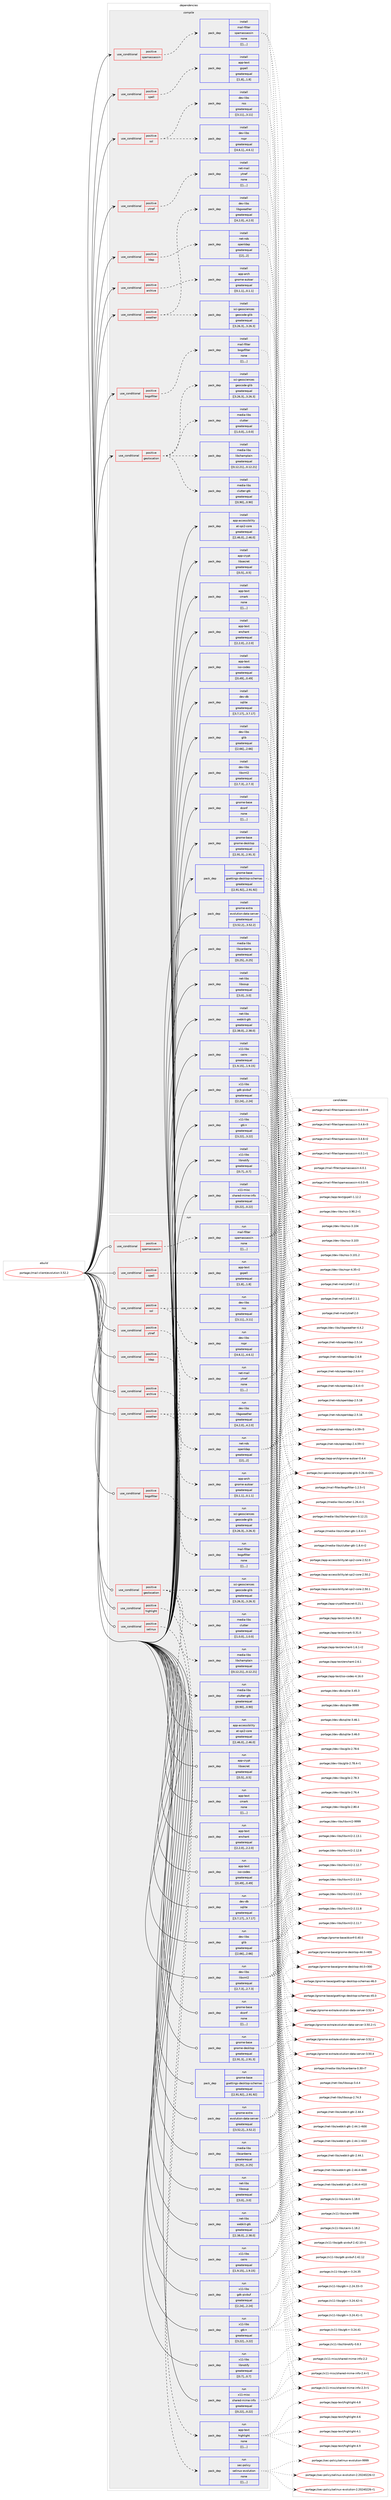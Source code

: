 digraph prolog {

# *************
# Graph options
# *************

newrank=true;
concentrate=true;
compound=true;
graph [rankdir=LR,fontname=Helvetica,fontsize=10,ranksep=1.5];#, ranksep=2.5, nodesep=0.2];
edge  [arrowhead=vee];
node  [fontname=Helvetica,fontsize=10];

# **********
# The ebuild
# **********

subgraph cluster_leftcol {
color=gray;
label=<<i>ebuild</i>>;
id [label="portage://mail-client/evolution-3.52.2", color=red, width=4, href="../mail-client/evolution-3.52.2.svg"];
}

# ****************
# The dependencies
# ****************

subgraph cluster_midcol {
color=gray;
label=<<i>dependencies</i>>;
subgraph cluster_compile {
fillcolor="#eeeeee";
style=filled;
label=<<i>compile</i>>;
subgraph cond71782 {
dependency289426 [label=<<TABLE BORDER="0" CELLBORDER="1" CELLSPACING="0" CELLPADDING="4"><TR><TD ROWSPAN="3" CELLPADDING="10">use_conditional</TD></TR><TR><TD>positive</TD></TR><TR><TD>archive</TD></TR></TABLE>>, shape=none, color=red];
subgraph pack215269 {
dependency289427 [label=<<TABLE BORDER="0" CELLBORDER="1" CELLSPACING="0" CELLPADDING="4" WIDTH="220"><TR><TD ROWSPAN="6" CELLPADDING="30">pack_dep</TD></TR><TR><TD WIDTH="110">install</TD></TR><TR><TD>app-arch</TD></TR><TR><TD>gnome-autoar</TD></TR><TR><TD>greaterequal</TD></TR><TR><TD>[[0,1,1],,,0.1.1]</TD></TR></TABLE>>, shape=none, color=blue];
}
dependency289426:e -> dependency289427:w [weight=20,style="dashed",arrowhead="vee"];
}
id:e -> dependency289426:w [weight=20,style="solid",arrowhead="vee"];
subgraph cond71783 {
dependency289428 [label=<<TABLE BORDER="0" CELLBORDER="1" CELLSPACING="0" CELLPADDING="4"><TR><TD ROWSPAN="3" CELLPADDING="10">use_conditional</TD></TR><TR><TD>positive</TD></TR><TR><TD>bogofilter</TD></TR></TABLE>>, shape=none, color=red];
subgraph pack215270 {
dependency289429 [label=<<TABLE BORDER="0" CELLBORDER="1" CELLSPACING="0" CELLPADDING="4" WIDTH="220"><TR><TD ROWSPAN="6" CELLPADDING="30">pack_dep</TD></TR><TR><TD WIDTH="110">install</TD></TR><TR><TD>mail-filter</TD></TR><TR><TD>bogofilter</TD></TR><TR><TD>none</TD></TR><TR><TD>[[],,,,]</TD></TR></TABLE>>, shape=none, color=blue];
}
dependency289428:e -> dependency289429:w [weight=20,style="dashed",arrowhead="vee"];
}
id:e -> dependency289428:w [weight=20,style="solid",arrowhead="vee"];
subgraph cond71784 {
dependency289430 [label=<<TABLE BORDER="0" CELLBORDER="1" CELLSPACING="0" CELLPADDING="4"><TR><TD ROWSPAN="3" CELLPADDING="10">use_conditional</TD></TR><TR><TD>positive</TD></TR><TR><TD>geolocation</TD></TR></TABLE>>, shape=none, color=red];
subgraph pack215271 {
dependency289431 [label=<<TABLE BORDER="0" CELLBORDER="1" CELLSPACING="0" CELLPADDING="4" WIDTH="220"><TR><TD ROWSPAN="6" CELLPADDING="30">pack_dep</TD></TR><TR><TD WIDTH="110">install</TD></TR><TR><TD>media-libs</TD></TR><TR><TD>libchamplain</TD></TR><TR><TD>greaterequal</TD></TR><TR><TD>[[0,12,21],,,0.12.21]</TD></TR></TABLE>>, shape=none, color=blue];
}
dependency289430:e -> dependency289431:w [weight=20,style="dashed",arrowhead="vee"];
subgraph pack215272 {
dependency289432 [label=<<TABLE BORDER="0" CELLBORDER="1" CELLSPACING="0" CELLPADDING="4" WIDTH="220"><TR><TD ROWSPAN="6" CELLPADDING="30">pack_dep</TD></TR><TR><TD WIDTH="110">install</TD></TR><TR><TD>media-libs</TD></TR><TR><TD>clutter</TD></TR><TR><TD>greaterequal</TD></TR><TR><TD>[[1,0,0],,,1.0.0]</TD></TR></TABLE>>, shape=none, color=blue];
}
dependency289430:e -> dependency289432:w [weight=20,style="dashed",arrowhead="vee"];
subgraph pack215273 {
dependency289433 [label=<<TABLE BORDER="0" CELLBORDER="1" CELLSPACING="0" CELLPADDING="4" WIDTH="220"><TR><TD ROWSPAN="6" CELLPADDING="30">pack_dep</TD></TR><TR><TD WIDTH="110">install</TD></TR><TR><TD>media-libs</TD></TR><TR><TD>clutter-gtk</TD></TR><TR><TD>greaterequal</TD></TR><TR><TD>[[0,90],,,0.90]</TD></TR></TABLE>>, shape=none, color=blue];
}
dependency289430:e -> dependency289433:w [weight=20,style="dashed",arrowhead="vee"];
subgraph pack215274 {
dependency289434 [label=<<TABLE BORDER="0" CELLBORDER="1" CELLSPACING="0" CELLPADDING="4" WIDTH="220"><TR><TD ROWSPAN="6" CELLPADDING="30">pack_dep</TD></TR><TR><TD WIDTH="110">install</TD></TR><TR><TD>sci-geosciences</TD></TR><TR><TD>geocode-glib</TD></TR><TR><TD>greaterequal</TD></TR><TR><TD>[[3,26,3],,,3.26.3]</TD></TR></TABLE>>, shape=none, color=blue];
}
dependency289430:e -> dependency289434:w [weight=20,style="dashed",arrowhead="vee"];
}
id:e -> dependency289430:w [weight=20,style="solid",arrowhead="vee"];
subgraph cond71785 {
dependency289435 [label=<<TABLE BORDER="0" CELLBORDER="1" CELLSPACING="0" CELLPADDING="4"><TR><TD ROWSPAN="3" CELLPADDING="10">use_conditional</TD></TR><TR><TD>positive</TD></TR><TR><TD>ldap</TD></TR></TABLE>>, shape=none, color=red];
subgraph pack215275 {
dependency289436 [label=<<TABLE BORDER="0" CELLBORDER="1" CELLSPACING="0" CELLPADDING="4" WIDTH="220"><TR><TD ROWSPAN="6" CELLPADDING="30">pack_dep</TD></TR><TR><TD WIDTH="110">install</TD></TR><TR><TD>net-nds</TD></TR><TR><TD>openldap</TD></TR><TR><TD>greaterequal</TD></TR><TR><TD>[[2],,,2]</TD></TR></TABLE>>, shape=none, color=blue];
}
dependency289435:e -> dependency289436:w [weight=20,style="dashed",arrowhead="vee"];
}
id:e -> dependency289435:w [weight=20,style="solid",arrowhead="vee"];
subgraph cond71786 {
dependency289437 [label=<<TABLE BORDER="0" CELLBORDER="1" CELLSPACING="0" CELLPADDING="4"><TR><TD ROWSPAN="3" CELLPADDING="10">use_conditional</TD></TR><TR><TD>positive</TD></TR><TR><TD>spamassassin</TD></TR></TABLE>>, shape=none, color=red];
subgraph pack215276 {
dependency289438 [label=<<TABLE BORDER="0" CELLBORDER="1" CELLSPACING="0" CELLPADDING="4" WIDTH="220"><TR><TD ROWSPAN="6" CELLPADDING="30">pack_dep</TD></TR><TR><TD WIDTH="110">install</TD></TR><TR><TD>mail-filter</TD></TR><TR><TD>spamassassin</TD></TR><TR><TD>none</TD></TR><TR><TD>[[],,,,]</TD></TR></TABLE>>, shape=none, color=blue];
}
dependency289437:e -> dependency289438:w [weight=20,style="dashed",arrowhead="vee"];
}
id:e -> dependency289437:w [weight=20,style="solid",arrowhead="vee"];
subgraph cond71787 {
dependency289439 [label=<<TABLE BORDER="0" CELLBORDER="1" CELLSPACING="0" CELLPADDING="4"><TR><TD ROWSPAN="3" CELLPADDING="10">use_conditional</TD></TR><TR><TD>positive</TD></TR><TR><TD>spell</TD></TR></TABLE>>, shape=none, color=red];
subgraph pack215277 {
dependency289440 [label=<<TABLE BORDER="0" CELLBORDER="1" CELLSPACING="0" CELLPADDING="4" WIDTH="220"><TR><TD ROWSPAN="6" CELLPADDING="30">pack_dep</TD></TR><TR><TD WIDTH="110">install</TD></TR><TR><TD>app-text</TD></TR><TR><TD>gspell</TD></TR><TR><TD>greaterequal</TD></TR><TR><TD>[[1,8],,,1.8]</TD></TR></TABLE>>, shape=none, color=blue];
}
dependency289439:e -> dependency289440:w [weight=20,style="dashed",arrowhead="vee"];
}
id:e -> dependency289439:w [weight=20,style="solid",arrowhead="vee"];
subgraph cond71788 {
dependency289441 [label=<<TABLE BORDER="0" CELLBORDER="1" CELLSPACING="0" CELLPADDING="4"><TR><TD ROWSPAN="3" CELLPADDING="10">use_conditional</TD></TR><TR><TD>positive</TD></TR><TR><TD>ssl</TD></TR></TABLE>>, shape=none, color=red];
subgraph pack215278 {
dependency289442 [label=<<TABLE BORDER="0" CELLBORDER="1" CELLSPACING="0" CELLPADDING="4" WIDTH="220"><TR><TD ROWSPAN="6" CELLPADDING="30">pack_dep</TD></TR><TR><TD WIDTH="110">install</TD></TR><TR><TD>dev-libs</TD></TR><TR><TD>nspr</TD></TR><TR><TD>greaterequal</TD></TR><TR><TD>[[4,6,1],,,4.6.1]</TD></TR></TABLE>>, shape=none, color=blue];
}
dependency289441:e -> dependency289442:w [weight=20,style="dashed",arrowhead="vee"];
subgraph pack215279 {
dependency289443 [label=<<TABLE BORDER="0" CELLBORDER="1" CELLSPACING="0" CELLPADDING="4" WIDTH="220"><TR><TD ROWSPAN="6" CELLPADDING="30">pack_dep</TD></TR><TR><TD WIDTH="110">install</TD></TR><TR><TD>dev-libs</TD></TR><TR><TD>nss</TD></TR><TR><TD>greaterequal</TD></TR><TR><TD>[[3,11],,,3.11]</TD></TR></TABLE>>, shape=none, color=blue];
}
dependency289441:e -> dependency289443:w [weight=20,style="dashed",arrowhead="vee"];
}
id:e -> dependency289441:w [weight=20,style="solid",arrowhead="vee"];
subgraph cond71789 {
dependency289444 [label=<<TABLE BORDER="0" CELLBORDER="1" CELLSPACING="0" CELLPADDING="4"><TR><TD ROWSPAN="3" CELLPADDING="10">use_conditional</TD></TR><TR><TD>positive</TD></TR><TR><TD>weather</TD></TR></TABLE>>, shape=none, color=red];
subgraph pack215280 {
dependency289445 [label=<<TABLE BORDER="0" CELLBORDER="1" CELLSPACING="0" CELLPADDING="4" WIDTH="220"><TR><TD ROWSPAN="6" CELLPADDING="30">pack_dep</TD></TR><TR><TD WIDTH="110">install</TD></TR><TR><TD>dev-libs</TD></TR><TR><TD>libgweather</TD></TR><TR><TD>greaterequal</TD></TR><TR><TD>[[4,2,0],,,4.2.0]</TD></TR></TABLE>>, shape=none, color=blue];
}
dependency289444:e -> dependency289445:w [weight=20,style="dashed",arrowhead="vee"];
subgraph pack215281 {
dependency289446 [label=<<TABLE BORDER="0" CELLBORDER="1" CELLSPACING="0" CELLPADDING="4" WIDTH="220"><TR><TD ROWSPAN="6" CELLPADDING="30">pack_dep</TD></TR><TR><TD WIDTH="110">install</TD></TR><TR><TD>sci-geosciences</TD></TR><TR><TD>geocode-glib</TD></TR><TR><TD>greaterequal</TD></TR><TR><TD>[[3,26,3],,,3.26.3]</TD></TR></TABLE>>, shape=none, color=blue];
}
dependency289444:e -> dependency289446:w [weight=20,style="dashed",arrowhead="vee"];
}
id:e -> dependency289444:w [weight=20,style="solid",arrowhead="vee"];
subgraph cond71790 {
dependency289447 [label=<<TABLE BORDER="0" CELLBORDER="1" CELLSPACING="0" CELLPADDING="4"><TR><TD ROWSPAN="3" CELLPADDING="10">use_conditional</TD></TR><TR><TD>positive</TD></TR><TR><TD>ytnef</TD></TR></TABLE>>, shape=none, color=red];
subgraph pack215282 {
dependency289448 [label=<<TABLE BORDER="0" CELLBORDER="1" CELLSPACING="0" CELLPADDING="4" WIDTH="220"><TR><TD ROWSPAN="6" CELLPADDING="30">pack_dep</TD></TR><TR><TD WIDTH="110">install</TD></TR><TR><TD>net-mail</TD></TR><TR><TD>ytnef</TD></TR><TR><TD>none</TD></TR><TR><TD>[[],,,,]</TD></TR></TABLE>>, shape=none, color=blue];
}
dependency289447:e -> dependency289448:w [weight=20,style="dashed",arrowhead="vee"];
}
id:e -> dependency289447:w [weight=20,style="solid",arrowhead="vee"];
subgraph pack215283 {
dependency289449 [label=<<TABLE BORDER="0" CELLBORDER="1" CELLSPACING="0" CELLPADDING="4" WIDTH="220"><TR><TD ROWSPAN="6" CELLPADDING="30">pack_dep</TD></TR><TR><TD WIDTH="110">install</TD></TR><TR><TD>app-accessibility</TD></TR><TR><TD>at-spi2-core</TD></TR><TR><TD>greaterequal</TD></TR><TR><TD>[[2,46,0],,,2.46.0]</TD></TR></TABLE>>, shape=none, color=blue];
}
id:e -> dependency289449:w [weight=20,style="solid",arrowhead="vee"];
subgraph pack215284 {
dependency289450 [label=<<TABLE BORDER="0" CELLBORDER="1" CELLSPACING="0" CELLPADDING="4" WIDTH="220"><TR><TD ROWSPAN="6" CELLPADDING="30">pack_dep</TD></TR><TR><TD WIDTH="110">install</TD></TR><TR><TD>app-crypt</TD></TR><TR><TD>libsecret</TD></TR><TR><TD>greaterequal</TD></TR><TR><TD>[[0,5],,,0.5]</TD></TR></TABLE>>, shape=none, color=blue];
}
id:e -> dependency289450:w [weight=20,style="solid",arrowhead="vee"];
subgraph pack215285 {
dependency289451 [label=<<TABLE BORDER="0" CELLBORDER="1" CELLSPACING="0" CELLPADDING="4" WIDTH="220"><TR><TD ROWSPAN="6" CELLPADDING="30">pack_dep</TD></TR><TR><TD WIDTH="110">install</TD></TR><TR><TD>app-text</TD></TR><TR><TD>cmark</TD></TR><TR><TD>none</TD></TR><TR><TD>[[],,,,]</TD></TR></TABLE>>, shape=none, color=blue];
}
id:e -> dependency289451:w [weight=20,style="solid",arrowhead="vee"];
subgraph pack215286 {
dependency289452 [label=<<TABLE BORDER="0" CELLBORDER="1" CELLSPACING="0" CELLPADDING="4" WIDTH="220"><TR><TD ROWSPAN="6" CELLPADDING="30">pack_dep</TD></TR><TR><TD WIDTH="110">install</TD></TR><TR><TD>app-text</TD></TR><TR><TD>enchant</TD></TR><TR><TD>greaterequal</TD></TR><TR><TD>[[2,2,0],,,2.2.0]</TD></TR></TABLE>>, shape=none, color=blue];
}
id:e -> dependency289452:w [weight=20,style="solid",arrowhead="vee"];
subgraph pack215287 {
dependency289453 [label=<<TABLE BORDER="0" CELLBORDER="1" CELLSPACING="0" CELLPADDING="4" WIDTH="220"><TR><TD ROWSPAN="6" CELLPADDING="30">pack_dep</TD></TR><TR><TD WIDTH="110">install</TD></TR><TR><TD>app-text</TD></TR><TR><TD>iso-codes</TD></TR><TR><TD>greaterequal</TD></TR><TR><TD>[[0,49],,,0.49]</TD></TR></TABLE>>, shape=none, color=blue];
}
id:e -> dependency289453:w [weight=20,style="solid",arrowhead="vee"];
subgraph pack215288 {
dependency289454 [label=<<TABLE BORDER="0" CELLBORDER="1" CELLSPACING="0" CELLPADDING="4" WIDTH="220"><TR><TD ROWSPAN="6" CELLPADDING="30">pack_dep</TD></TR><TR><TD WIDTH="110">install</TD></TR><TR><TD>dev-db</TD></TR><TR><TD>sqlite</TD></TR><TR><TD>greaterequal</TD></TR><TR><TD>[[3,7,17],,,3.7.17]</TD></TR></TABLE>>, shape=none, color=blue];
}
id:e -> dependency289454:w [weight=20,style="solid",arrowhead="vee"];
subgraph pack215289 {
dependency289455 [label=<<TABLE BORDER="0" CELLBORDER="1" CELLSPACING="0" CELLPADDING="4" WIDTH="220"><TR><TD ROWSPAN="6" CELLPADDING="30">pack_dep</TD></TR><TR><TD WIDTH="110">install</TD></TR><TR><TD>dev-libs</TD></TR><TR><TD>glib</TD></TR><TR><TD>greaterequal</TD></TR><TR><TD>[[2,66],,,2.66]</TD></TR></TABLE>>, shape=none, color=blue];
}
id:e -> dependency289455:w [weight=20,style="solid",arrowhead="vee"];
subgraph pack215290 {
dependency289456 [label=<<TABLE BORDER="0" CELLBORDER="1" CELLSPACING="0" CELLPADDING="4" WIDTH="220"><TR><TD ROWSPAN="6" CELLPADDING="30">pack_dep</TD></TR><TR><TD WIDTH="110">install</TD></TR><TR><TD>dev-libs</TD></TR><TR><TD>libxml2</TD></TR><TR><TD>greaterequal</TD></TR><TR><TD>[[2,7,3],,,2.7.3]</TD></TR></TABLE>>, shape=none, color=blue];
}
id:e -> dependency289456:w [weight=20,style="solid",arrowhead="vee"];
subgraph pack215291 {
dependency289457 [label=<<TABLE BORDER="0" CELLBORDER="1" CELLSPACING="0" CELLPADDING="4" WIDTH="220"><TR><TD ROWSPAN="6" CELLPADDING="30">pack_dep</TD></TR><TR><TD WIDTH="110">install</TD></TR><TR><TD>gnome-base</TD></TR><TR><TD>dconf</TD></TR><TR><TD>none</TD></TR><TR><TD>[[],,,,]</TD></TR></TABLE>>, shape=none, color=blue];
}
id:e -> dependency289457:w [weight=20,style="solid",arrowhead="vee"];
subgraph pack215292 {
dependency289458 [label=<<TABLE BORDER="0" CELLBORDER="1" CELLSPACING="0" CELLPADDING="4" WIDTH="220"><TR><TD ROWSPAN="6" CELLPADDING="30">pack_dep</TD></TR><TR><TD WIDTH="110">install</TD></TR><TR><TD>gnome-base</TD></TR><TR><TD>gnome-desktop</TD></TR><TR><TD>greaterequal</TD></TR><TR><TD>[[2,91,3],,,2.91.3]</TD></TR></TABLE>>, shape=none, color=blue];
}
id:e -> dependency289458:w [weight=20,style="solid",arrowhead="vee"];
subgraph pack215293 {
dependency289459 [label=<<TABLE BORDER="0" CELLBORDER="1" CELLSPACING="0" CELLPADDING="4" WIDTH="220"><TR><TD ROWSPAN="6" CELLPADDING="30">pack_dep</TD></TR><TR><TD WIDTH="110">install</TD></TR><TR><TD>gnome-base</TD></TR><TR><TD>gsettings-desktop-schemas</TD></TR><TR><TD>greaterequal</TD></TR><TR><TD>[[2,91,92],,,2.91.92]</TD></TR></TABLE>>, shape=none, color=blue];
}
id:e -> dependency289459:w [weight=20,style="solid",arrowhead="vee"];
subgraph pack215294 {
dependency289460 [label=<<TABLE BORDER="0" CELLBORDER="1" CELLSPACING="0" CELLPADDING="4" WIDTH="220"><TR><TD ROWSPAN="6" CELLPADDING="30">pack_dep</TD></TR><TR><TD WIDTH="110">install</TD></TR><TR><TD>gnome-extra</TD></TR><TR><TD>evolution-data-server</TD></TR><TR><TD>greaterequal</TD></TR><TR><TD>[[3,52,2],,,3.52.2]</TD></TR></TABLE>>, shape=none, color=blue];
}
id:e -> dependency289460:w [weight=20,style="solid",arrowhead="vee"];
subgraph pack215295 {
dependency289461 [label=<<TABLE BORDER="0" CELLBORDER="1" CELLSPACING="0" CELLPADDING="4" WIDTH="220"><TR><TD ROWSPAN="6" CELLPADDING="30">pack_dep</TD></TR><TR><TD WIDTH="110">install</TD></TR><TR><TD>media-libs</TD></TR><TR><TD>libcanberra</TD></TR><TR><TD>greaterequal</TD></TR><TR><TD>[[0,25],,,0.25]</TD></TR></TABLE>>, shape=none, color=blue];
}
id:e -> dependency289461:w [weight=20,style="solid",arrowhead="vee"];
subgraph pack215296 {
dependency289462 [label=<<TABLE BORDER="0" CELLBORDER="1" CELLSPACING="0" CELLPADDING="4" WIDTH="220"><TR><TD ROWSPAN="6" CELLPADDING="30">pack_dep</TD></TR><TR><TD WIDTH="110">install</TD></TR><TR><TD>net-libs</TD></TR><TR><TD>libsoup</TD></TR><TR><TD>greaterequal</TD></TR><TR><TD>[[3,0],,,3.0]</TD></TR></TABLE>>, shape=none, color=blue];
}
id:e -> dependency289462:w [weight=20,style="solid",arrowhead="vee"];
subgraph pack215297 {
dependency289463 [label=<<TABLE BORDER="0" CELLBORDER="1" CELLSPACING="0" CELLPADDING="4" WIDTH="220"><TR><TD ROWSPAN="6" CELLPADDING="30">pack_dep</TD></TR><TR><TD WIDTH="110">install</TD></TR><TR><TD>net-libs</TD></TR><TR><TD>webkit-gtk</TD></TR><TR><TD>greaterequal</TD></TR><TR><TD>[[2,38,0],,,2.38.0]</TD></TR></TABLE>>, shape=none, color=blue];
}
id:e -> dependency289463:w [weight=20,style="solid",arrowhead="vee"];
subgraph pack215298 {
dependency289464 [label=<<TABLE BORDER="0" CELLBORDER="1" CELLSPACING="0" CELLPADDING="4" WIDTH="220"><TR><TD ROWSPAN="6" CELLPADDING="30">pack_dep</TD></TR><TR><TD WIDTH="110">install</TD></TR><TR><TD>x11-libs</TD></TR><TR><TD>cairo</TD></TR><TR><TD>greaterequal</TD></TR><TR><TD>[[1,9,15],,,1.9.15]</TD></TR></TABLE>>, shape=none, color=blue];
}
id:e -> dependency289464:w [weight=20,style="solid",arrowhead="vee"];
subgraph pack215299 {
dependency289465 [label=<<TABLE BORDER="0" CELLBORDER="1" CELLSPACING="0" CELLPADDING="4" WIDTH="220"><TR><TD ROWSPAN="6" CELLPADDING="30">pack_dep</TD></TR><TR><TD WIDTH="110">install</TD></TR><TR><TD>x11-libs</TD></TR><TR><TD>gdk-pixbuf</TD></TR><TR><TD>greaterequal</TD></TR><TR><TD>[[2,24],,,2.24]</TD></TR></TABLE>>, shape=none, color=blue];
}
id:e -> dependency289465:w [weight=20,style="solid",arrowhead="vee"];
subgraph pack215300 {
dependency289466 [label=<<TABLE BORDER="0" CELLBORDER="1" CELLSPACING="0" CELLPADDING="4" WIDTH="220"><TR><TD ROWSPAN="6" CELLPADDING="30">pack_dep</TD></TR><TR><TD WIDTH="110">install</TD></TR><TR><TD>x11-libs</TD></TR><TR><TD>gtk+</TD></TR><TR><TD>greaterequal</TD></TR><TR><TD>[[3,22],,,3.22]</TD></TR></TABLE>>, shape=none, color=blue];
}
id:e -> dependency289466:w [weight=20,style="solid",arrowhead="vee"];
subgraph pack215301 {
dependency289467 [label=<<TABLE BORDER="0" CELLBORDER="1" CELLSPACING="0" CELLPADDING="4" WIDTH="220"><TR><TD ROWSPAN="6" CELLPADDING="30">pack_dep</TD></TR><TR><TD WIDTH="110">install</TD></TR><TR><TD>x11-libs</TD></TR><TR><TD>libnotify</TD></TR><TR><TD>greaterequal</TD></TR><TR><TD>[[0,7],,,0.7]</TD></TR></TABLE>>, shape=none, color=blue];
}
id:e -> dependency289467:w [weight=20,style="solid",arrowhead="vee"];
subgraph pack215302 {
dependency289468 [label=<<TABLE BORDER="0" CELLBORDER="1" CELLSPACING="0" CELLPADDING="4" WIDTH="220"><TR><TD ROWSPAN="6" CELLPADDING="30">pack_dep</TD></TR><TR><TD WIDTH="110">install</TD></TR><TR><TD>x11-misc</TD></TR><TR><TD>shared-mime-info</TD></TR><TR><TD>greaterequal</TD></TR><TR><TD>[[0,22],,,0.22]</TD></TR></TABLE>>, shape=none, color=blue];
}
id:e -> dependency289468:w [weight=20,style="solid",arrowhead="vee"];
}
subgraph cluster_compileandrun {
fillcolor="#eeeeee";
style=filled;
label=<<i>compile and run</i>>;
}
subgraph cluster_run {
fillcolor="#eeeeee";
style=filled;
label=<<i>run</i>>;
subgraph cond71791 {
dependency289469 [label=<<TABLE BORDER="0" CELLBORDER="1" CELLSPACING="0" CELLPADDING="4"><TR><TD ROWSPAN="3" CELLPADDING="10">use_conditional</TD></TR><TR><TD>positive</TD></TR><TR><TD>archive</TD></TR></TABLE>>, shape=none, color=red];
subgraph pack215303 {
dependency289470 [label=<<TABLE BORDER="0" CELLBORDER="1" CELLSPACING="0" CELLPADDING="4" WIDTH="220"><TR><TD ROWSPAN="6" CELLPADDING="30">pack_dep</TD></TR><TR><TD WIDTH="110">run</TD></TR><TR><TD>app-arch</TD></TR><TR><TD>gnome-autoar</TD></TR><TR><TD>greaterequal</TD></TR><TR><TD>[[0,1,1],,,0.1.1]</TD></TR></TABLE>>, shape=none, color=blue];
}
dependency289469:e -> dependency289470:w [weight=20,style="dashed",arrowhead="vee"];
}
id:e -> dependency289469:w [weight=20,style="solid",arrowhead="odot"];
subgraph cond71792 {
dependency289471 [label=<<TABLE BORDER="0" CELLBORDER="1" CELLSPACING="0" CELLPADDING="4"><TR><TD ROWSPAN="3" CELLPADDING="10">use_conditional</TD></TR><TR><TD>positive</TD></TR><TR><TD>bogofilter</TD></TR></TABLE>>, shape=none, color=red];
subgraph pack215304 {
dependency289472 [label=<<TABLE BORDER="0" CELLBORDER="1" CELLSPACING="0" CELLPADDING="4" WIDTH="220"><TR><TD ROWSPAN="6" CELLPADDING="30">pack_dep</TD></TR><TR><TD WIDTH="110">run</TD></TR><TR><TD>mail-filter</TD></TR><TR><TD>bogofilter</TD></TR><TR><TD>none</TD></TR><TR><TD>[[],,,,]</TD></TR></TABLE>>, shape=none, color=blue];
}
dependency289471:e -> dependency289472:w [weight=20,style="dashed",arrowhead="vee"];
}
id:e -> dependency289471:w [weight=20,style="solid",arrowhead="odot"];
subgraph cond71793 {
dependency289473 [label=<<TABLE BORDER="0" CELLBORDER="1" CELLSPACING="0" CELLPADDING="4"><TR><TD ROWSPAN="3" CELLPADDING="10">use_conditional</TD></TR><TR><TD>positive</TD></TR><TR><TD>geolocation</TD></TR></TABLE>>, shape=none, color=red];
subgraph pack215305 {
dependency289474 [label=<<TABLE BORDER="0" CELLBORDER="1" CELLSPACING="0" CELLPADDING="4" WIDTH="220"><TR><TD ROWSPAN="6" CELLPADDING="30">pack_dep</TD></TR><TR><TD WIDTH="110">run</TD></TR><TR><TD>media-libs</TD></TR><TR><TD>libchamplain</TD></TR><TR><TD>greaterequal</TD></TR><TR><TD>[[0,12,21],,,0.12.21]</TD></TR></TABLE>>, shape=none, color=blue];
}
dependency289473:e -> dependency289474:w [weight=20,style="dashed",arrowhead="vee"];
subgraph pack215306 {
dependency289475 [label=<<TABLE BORDER="0" CELLBORDER="1" CELLSPACING="0" CELLPADDING="4" WIDTH="220"><TR><TD ROWSPAN="6" CELLPADDING="30">pack_dep</TD></TR><TR><TD WIDTH="110">run</TD></TR><TR><TD>media-libs</TD></TR><TR><TD>clutter</TD></TR><TR><TD>greaterequal</TD></TR><TR><TD>[[1,0,0],,,1.0.0]</TD></TR></TABLE>>, shape=none, color=blue];
}
dependency289473:e -> dependency289475:w [weight=20,style="dashed",arrowhead="vee"];
subgraph pack215307 {
dependency289476 [label=<<TABLE BORDER="0" CELLBORDER="1" CELLSPACING="0" CELLPADDING="4" WIDTH="220"><TR><TD ROWSPAN="6" CELLPADDING="30">pack_dep</TD></TR><TR><TD WIDTH="110">run</TD></TR><TR><TD>media-libs</TD></TR><TR><TD>clutter-gtk</TD></TR><TR><TD>greaterequal</TD></TR><TR><TD>[[0,90],,,0.90]</TD></TR></TABLE>>, shape=none, color=blue];
}
dependency289473:e -> dependency289476:w [weight=20,style="dashed",arrowhead="vee"];
subgraph pack215308 {
dependency289477 [label=<<TABLE BORDER="0" CELLBORDER="1" CELLSPACING="0" CELLPADDING="4" WIDTH="220"><TR><TD ROWSPAN="6" CELLPADDING="30">pack_dep</TD></TR><TR><TD WIDTH="110">run</TD></TR><TR><TD>sci-geosciences</TD></TR><TR><TD>geocode-glib</TD></TR><TR><TD>greaterequal</TD></TR><TR><TD>[[3,26,3],,,3.26.3]</TD></TR></TABLE>>, shape=none, color=blue];
}
dependency289473:e -> dependency289477:w [weight=20,style="dashed",arrowhead="vee"];
}
id:e -> dependency289473:w [weight=20,style="solid",arrowhead="odot"];
subgraph cond71794 {
dependency289478 [label=<<TABLE BORDER="0" CELLBORDER="1" CELLSPACING="0" CELLPADDING="4"><TR><TD ROWSPAN="3" CELLPADDING="10">use_conditional</TD></TR><TR><TD>positive</TD></TR><TR><TD>highlight</TD></TR></TABLE>>, shape=none, color=red];
subgraph pack215309 {
dependency289479 [label=<<TABLE BORDER="0" CELLBORDER="1" CELLSPACING="0" CELLPADDING="4" WIDTH="220"><TR><TD ROWSPAN="6" CELLPADDING="30">pack_dep</TD></TR><TR><TD WIDTH="110">run</TD></TR><TR><TD>app-text</TD></TR><TR><TD>highlight</TD></TR><TR><TD>none</TD></TR><TR><TD>[[],,,,]</TD></TR></TABLE>>, shape=none, color=blue];
}
dependency289478:e -> dependency289479:w [weight=20,style="dashed",arrowhead="vee"];
}
id:e -> dependency289478:w [weight=20,style="solid",arrowhead="odot"];
subgraph cond71795 {
dependency289480 [label=<<TABLE BORDER="0" CELLBORDER="1" CELLSPACING="0" CELLPADDING="4"><TR><TD ROWSPAN="3" CELLPADDING="10">use_conditional</TD></TR><TR><TD>positive</TD></TR><TR><TD>ldap</TD></TR></TABLE>>, shape=none, color=red];
subgraph pack215310 {
dependency289481 [label=<<TABLE BORDER="0" CELLBORDER="1" CELLSPACING="0" CELLPADDING="4" WIDTH="220"><TR><TD ROWSPAN="6" CELLPADDING="30">pack_dep</TD></TR><TR><TD WIDTH="110">run</TD></TR><TR><TD>net-nds</TD></TR><TR><TD>openldap</TD></TR><TR><TD>greaterequal</TD></TR><TR><TD>[[2],,,2]</TD></TR></TABLE>>, shape=none, color=blue];
}
dependency289480:e -> dependency289481:w [weight=20,style="dashed",arrowhead="vee"];
}
id:e -> dependency289480:w [weight=20,style="solid",arrowhead="odot"];
subgraph cond71796 {
dependency289482 [label=<<TABLE BORDER="0" CELLBORDER="1" CELLSPACING="0" CELLPADDING="4"><TR><TD ROWSPAN="3" CELLPADDING="10">use_conditional</TD></TR><TR><TD>positive</TD></TR><TR><TD>selinux</TD></TR></TABLE>>, shape=none, color=red];
subgraph pack215311 {
dependency289483 [label=<<TABLE BORDER="0" CELLBORDER="1" CELLSPACING="0" CELLPADDING="4" WIDTH="220"><TR><TD ROWSPAN="6" CELLPADDING="30">pack_dep</TD></TR><TR><TD WIDTH="110">run</TD></TR><TR><TD>sec-policy</TD></TR><TR><TD>selinux-evolution</TD></TR><TR><TD>none</TD></TR><TR><TD>[[],,,,]</TD></TR></TABLE>>, shape=none, color=blue];
}
dependency289482:e -> dependency289483:w [weight=20,style="dashed",arrowhead="vee"];
}
id:e -> dependency289482:w [weight=20,style="solid",arrowhead="odot"];
subgraph cond71797 {
dependency289484 [label=<<TABLE BORDER="0" CELLBORDER="1" CELLSPACING="0" CELLPADDING="4"><TR><TD ROWSPAN="3" CELLPADDING="10">use_conditional</TD></TR><TR><TD>positive</TD></TR><TR><TD>spamassassin</TD></TR></TABLE>>, shape=none, color=red];
subgraph pack215312 {
dependency289485 [label=<<TABLE BORDER="0" CELLBORDER="1" CELLSPACING="0" CELLPADDING="4" WIDTH="220"><TR><TD ROWSPAN="6" CELLPADDING="30">pack_dep</TD></TR><TR><TD WIDTH="110">run</TD></TR><TR><TD>mail-filter</TD></TR><TR><TD>spamassassin</TD></TR><TR><TD>none</TD></TR><TR><TD>[[],,,,]</TD></TR></TABLE>>, shape=none, color=blue];
}
dependency289484:e -> dependency289485:w [weight=20,style="dashed",arrowhead="vee"];
}
id:e -> dependency289484:w [weight=20,style="solid",arrowhead="odot"];
subgraph cond71798 {
dependency289486 [label=<<TABLE BORDER="0" CELLBORDER="1" CELLSPACING="0" CELLPADDING="4"><TR><TD ROWSPAN="3" CELLPADDING="10">use_conditional</TD></TR><TR><TD>positive</TD></TR><TR><TD>spell</TD></TR></TABLE>>, shape=none, color=red];
subgraph pack215313 {
dependency289487 [label=<<TABLE BORDER="0" CELLBORDER="1" CELLSPACING="0" CELLPADDING="4" WIDTH="220"><TR><TD ROWSPAN="6" CELLPADDING="30">pack_dep</TD></TR><TR><TD WIDTH="110">run</TD></TR><TR><TD>app-text</TD></TR><TR><TD>gspell</TD></TR><TR><TD>greaterequal</TD></TR><TR><TD>[[1,8],,,1.8]</TD></TR></TABLE>>, shape=none, color=blue];
}
dependency289486:e -> dependency289487:w [weight=20,style="dashed",arrowhead="vee"];
}
id:e -> dependency289486:w [weight=20,style="solid",arrowhead="odot"];
subgraph cond71799 {
dependency289488 [label=<<TABLE BORDER="0" CELLBORDER="1" CELLSPACING="0" CELLPADDING="4"><TR><TD ROWSPAN="3" CELLPADDING="10">use_conditional</TD></TR><TR><TD>positive</TD></TR><TR><TD>ssl</TD></TR></TABLE>>, shape=none, color=red];
subgraph pack215314 {
dependency289489 [label=<<TABLE BORDER="0" CELLBORDER="1" CELLSPACING="0" CELLPADDING="4" WIDTH="220"><TR><TD ROWSPAN="6" CELLPADDING="30">pack_dep</TD></TR><TR><TD WIDTH="110">run</TD></TR><TR><TD>dev-libs</TD></TR><TR><TD>nspr</TD></TR><TR><TD>greaterequal</TD></TR><TR><TD>[[4,6,1],,,4.6.1]</TD></TR></TABLE>>, shape=none, color=blue];
}
dependency289488:e -> dependency289489:w [weight=20,style="dashed",arrowhead="vee"];
subgraph pack215315 {
dependency289490 [label=<<TABLE BORDER="0" CELLBORDER="1" CELLSPACING="0" CELLPADDING="4" WIDTH="220"><TR><TD ROWSPAN="6" CELLPADDING="30">pack_dep</TD></TR><TR><TD WIDTH="110">run</TD></TR><TR><TD>dev-libs</TD></TR><TR><TD>nss</TD></TR><TR><TD>greaterequal</TD></TR><TR><TD>[[3,11],,,3.11]</TD></TR></TABLE>>, shape=none, color=blue];
}
dependency289488:e -> dependency289490:w [weight=20,style="dashed",arrowhead="vee"];
}
id:e -> dependency289488:w [weight=20,style="solid",arrowhead="odot"];
subgraph cond71800 {
dependency289491 [label=<<TABLE BORDER="0" CELLBORDER="1" CELLSPACING="0" CELLPADDING="4"><TR><TD ROWSPAN="3" CELLPADDING="10">use_conditional</TD></TR><TR><TD>positive</TD></TR><TR><TD>weather</TD></TR></TABLE>>, shape=none, color=red];
subgraph pack215316 {
dependency289492 [label=<<TABLE BORDER="0" CELLBORDER="1" CELLSPACING="0" CELLPADDING="4" WIDTH="220"><TR><TD ROWSPAN="6" CELLPADDING="30">pack_dep</TD></TR><TR><TD WIDTH="110">run</TD></TR><TR><TD>dev-libs</TD></TR><TR><TD>libgweather</TD></TR><TR><TD>greaterequal</TD></TR><TR><TD>[[4,2,0],,,4.2.0]</TD></TR></TABLE>>, shape=none, color=blue];
}
dependency289491:e -> dependency289492:w [weight=20,style="dashed",arrowhead="vee"];
subgraph pack215317 {
dependency289493 [label=<<TABLE BORDER="0" CELLBORDER="1" CELLSPACING="0" CELLPADDING="4" WIDTH="220"><TR><TD ROWSPAN="6" CELLPADDING="30">pack_dep</TD></TR><TR><TD WIDTH="110">run</TD></TR><TR><TD>sci-geosciences</TD></TR><TR><TD>geocode-glib</TD></TR><TR><TD>greaterequal</TD></TR><TR><TD>[[3,26,3],,,3.26.3]</TD></TR></TABLE>>, shape=none, color=blue];
}
dependency289491:e -> dependency289493:w [weight=20,style="dashed",arrowhead="vee"];
}
id:e -> dependency289491:w [weight=20,style="solid",arrowhead="odot"];
subgraph cond71801 {
dependency289494 [label=<<TABLE BORDER="0" CELLBORDER="1" CELLSPACING="0" CELLPADDING="4"><TR><TD ROWSPAN="3" CELLPADDING="10">use_conditional</TD></TR><TR><TD>positive</TD></TR><TR><TD>ytnef</TD></TR></TABLE>>, shape=none, color=red];
subgraph pack215318 {
dependency289495 [label=<<TABLE BORDER="0" CELLBORDER="1" CELLSPACING="0" CELLPADDING="4" WIDTH="220"><TR><TD ROWSPAN="6" CELLPADDING="30">pack_dep</TD></TR><TR><TD WIDTH="110">run</TD></TR><TR><TD>net-mail</TD></TR><TR><TD>ytnef</TD></TR><TR><TD>none</TD></TR><TR><TD>[[],,,,]</TD></TR></TABLE>>, shape=none, color=blue];
}
dependency289494:e -> dependency289495:w [weight=20,style="dashed",arrowhead="vee"];
}
id:e -> dependency289494:w [weight=20,style="solid",arrowhead="odot"];
subgraph pack215319 {
dependency289496 [label=<<TABLE BORDER="0" CELLBORDER="1" CELLSPACING="0" CELLPADDING="4" WIDTH="220"><TR><TD ROWSPAN="6" CELLPADDING="30">pack_dep</TD></TR><TR><TD WIDTH="110">run</TD></TR><TR><TD>app-accessibility</TD></TR><TR><TD>at-spi2-core</TD></TR><TR><TD>greaterequal</TD></TR><TR><TD>[[2,46,0],,,2.46.0]</TD></TR></TABLE>>, shape=none, color=blue];
}
id:e -> dependency289496:w [weight=20,style="solid",arrowhead="odot"];
subgraph pack215320 {
dependency289497 [label=<<TABLE BORDER="0" CELLBORDER="1" CELLSPACING="0" CELLPADDING="4" WIDTH="220"><TR><TD ROWSPAN="6" CELLPADDING="30">pack_dep</TD></TR><TR><TD WIDTH="110">run</TD></TR><TR><TD>app-crypt</TD></TR><TR><TD>libsecret</TD></TR><TR><TD>greaterequal</TD></TR><TR><TD>[[0,5],,,0.5]</TD></TR></TABLE>>, shape=none, color=blue];
}
id:e -> dependency289497:w [weight=20,style="solid",arrowhead="odot"];
subgraph pack215321 {
dependency289498 [label=<<TABLE BORDER="0" CELLBORDER="1" CELLSPACING="0" CELLPADDING="4" WIDTH="220"><TR><TD ROWSPAN="6" CELLPADDING="30">pack_dep</TD></TR><TR><TD WIDTH="110">run</TD></TR><TR><TD>app-text</TD></TR><TR><TD>cmark</TD></TR><TR><TD>none</TD></TR><TR><TD>[[],,,,]</TD></TR></TABLE>>, shape=none, color=blue];
}
id:e -> dependency289498:w [weight=20,style="solid",arrowhead="odot"];
subgraph pack215322 {
dependency289499 [label=<<TABLE BORDER="0" CELLBORDER="1" CELLSPACING="0" CELLPADDING="4" WIDTH="220"><TR><TD ROWSPAN="6" CELLPADDING="30">pack_dep</TD></TR><TR><TD WIDTH="110">run</TD></TR><TR><TD>app-text</TD></TR><TR><TD>enchant</TD></TR><TR><TD>greaterequal</TD></TR><TR><TD>[[2,2,0],,,2.2.0]</TD></TR></TABLE>>, shape=none, color=blue];
}
id:e -> dependency289499:w [weight=20,style="solid",arrowhead="odot"];
subgraph pack215323 {
dependency289500 [label=<<TABLE BORDER="0" CELLBORDER="1" CELLSPACING="0" CELLPADDING="4" WIDTH="220"><TR><TD ROWSPAN="6" CELLPADDING="30">pack_dep</TD></TR><TR><TD WIDTH="110">run</TD></TR><TR><TD>app-text</TD></TR><TR><TD>iso-codes</TD></TR><TR><TD>greaterequal</TD></TR><TR><TD>[[0,49],,,0.49]</TD></TR></TABLE>>, shape=none, color=blue];
}
id:e -> dependency289500:w [weight=20,style="solid",arrowhead="odot"];
subgraph pack215324 {
dependency289501 [label=<<TABLE BORDER="0" CELLBORDER="1" CELLSPACING="0" CELLPADDING="4" WIDTH="220"><TR><TD ROWSPAN="6" CELLPADDING="30">pack_dep</TD></TR><TR><TD WIDTH="110">run</TD></TR><TR><TD>dev-db</TD></TR><TR><TD>sqlite</TD></TR><TR><TD>greaterequal</TD></TR><TR><TD>[[3,7,17],,,3.7.17]</TD></TR></TABLE>>, shape=none, color=blue];
}
id:e -> dependency289501:w [weight=20,style="solid",arrowhead="odot"];
subgraph pack215325 {
dependency289502 [label=<<TABLE BORDER="0" CELLBORDER="1" CELLSPACING="0" CELLPADDING="4" WIDTH="220"><TR><TD ROWSPAN="6" CELLPADDING="30">pack_dep</TD></TR><TR><TD WIDTH="110">run</TD></TR><TR><TD>dev-libs</TD></TR><TR><TD>glib</TD></TR><TR><TD>greaterequal</TD></TR><TR><TD>[[2,66],,,2.66]</TD></TR></TABLE>>, shape=none, color=blue];
}
id:e -> dependency289502:w [weight=20,style="solid",arrowhead="odot"];
subgraph pack215326 {
dependency289503 [label=<<TABLE BORDER="0" CELLBORDER="1" CELLSPACING="0" CELLPADDING="4" WIDTH="220"><TR><TD ROWSPAN="6" CELLPADDING="30">pack_dep</TD></TR><TR><TD WIDTH="110">run</TD></TR><TR><TD>dev-libs</TD></TR><TR><TD>libxml2</TD></TR><TR><TD>greaterequal</TD></TR><TR><TD>[[2,7,3],,,2.7.3]</TD></TR></TABLE>>, shape=none, color=blue];
}
id:e -> dependency289503:w [weight=20,style="solid",arrowhead="odot"];
subgraph pack215327 {
dependency289504 [label=<<TABLE BORDER="0" CELLBORDER="1" CELLSPACING="0" CELLPADDING="4" WIDTH="220"><TR><TD ROWSPAN="6" CELLPADDING="30">pack_dep</TD></TR><TR><TD WIDTH="110">run</TD></TR><TR><TD>gnome-base</TD></TR><TR><TD>dconf</TD></TR><TR><TD>none</TD></TR><TR><TD>[[],,,,]</TD></TR></TABLE>>, shape=none, color=blue];
}
id:e -> dependency289504:w [weight=20,style="solid",arrowhead="odot"];
subgraph pack215328 {
dependency289505 [label=<<TABLE BORDER="0" CELLBORDER="1" CELLSPACING="0" CELLPADDING="4" WIDTH="220"><TR><TD ROWSPAN="6" CELLPADDING="30">pack_dep</TD></TR><TR><TD WIDTH="110">run</TD></TR><TR><TD>gnome-base</TD></TR><TR><TD>gnome-desktop</TD></TR><TR><TD>greaterequal</TD></TR><TR><TD>[[2,91,3],,,2.91.3]</TD></TR></TABLE>>, shape=none, color=blue];
}
id:e -> dependency289505:w [weight=20,style="solid",arrowhead="odot"];
subgraph pack215329 {
dependency289506 [label=<<TABLE BORDER="0" CELLBORDER="1" CELLSPACING="0" CELLPADDING="4" WIDTH="220"><TR><TD ROWSPAN="6" CELLPADDING="30">pack_dep</TD></TR><TR><TD WIDTH="110">run</TD></TR><TR><TD>gnome-base</TD></TR><TR><TD>gsettings-desktop-schemas</TD></TR><TR><TD>greaterequal</TD></TR><TR><TD>[[2,91,92],,,2.91.92]</TD></TR></TABLE>>, shape=none, color=blue];
}
id:e -> dependency289506:w [weight=20,style="solid",arrowhead="odot"];
subgraph pack215330 {
dependency289507 [label=<<TABLE BORDER="0" CELLBORDER="1" CELLSPACING="0" CELLPADDING="4" WIDTH="220"><TR><TD ROWSPAN="6" CELLPADDING="30">pack_dep</TD></TR><TR><TD WIDTH="110">run</TD></TR><TR><TD>gnome-extra</TD></TR><TR><TD>evolution-data-server</TD></TR><TR><TD>greaterequal</TD></TR><TR><TD>[[3,52,2],,,3.52.2]</TD></TR></TABLE>>, shape=none, color=blue];
}
id:e -> dependency289507:w [weight=20,style="solid",arrowhead="odot"];
subgraph pack215331 {
dependency289508 [label=<<TABLE BORDER="0" CELLBORDER="1" CELLSPACING="0" CELLPADDING="4" WIDTH="220"><TR><TD ROWSPAN="6" CELLPADDING="30">pack_dep</TD></TR><TR><TD WIDTH="110">run</TD></TR><TR><TD>media-libs</TD></TR><TR><TD>libcanberra</TD></TR><TR><TD>greaterequal</TD></TR><TR><TD>[[0,25],,,0.25]</TD></TR></TABLE>>, shape=none, color=blue];
}
id:e -> dependency289508:w [weight=20,style="solid",arrowhead="odot"];
subgraph pack215332 {
dependency289509 [label=<<TABLE BORDER="0" CELLBORDER="1" CELLSPACING="0" CELLPADDING="4" WIDTH="220"><TR><TD ROWSPAN="6" CELLPADDING="30">pack_dep</TD></TR><TR><TD WIDTH="110">run</TD></TR><TR><TD>net-libs</TD></TR><TR><TD>libsoup</TD></TR><TR><TD>greaterequal</TD></TR><TR><TD>[[3,0],,,3.0]</TD></TR></TABLE>>, shape=none, color=blue];
}
id:e -> dependency289509:w [weight=20,style="solid",arrowhead="odot"];
subgraph pack215333 {
dependency289510 [label=<<TABLE BORDER="0" CELLBORDER="1" CELLSPACING="0" CELLPADDING="4" WIDTH="220"><TR><TD ROWSPAN="6" CELLPADDING="30">pack_dep</TD></TR><TR><TD WIDTH="110">run</TD></TR><TR><TD>net-libs</TD></TR><TR><TD>webkit-gtk</TD></TR><TR><TD>greaterequal</TD></TR><TR><TD>[[2,38,0],,,2.38.0]</TD></TR></TABLE>>, shape=none, color=blue];
}
id:e -> dependency289510:w [weight=20,style="solid",arrowhead="odot"];
subgraph pack215334 {
dependency289511 [label=<<TABLE BORDER="0" CELLBORDER="1" CELLSPACING="0" CELLPADDING="4" WIDTH="220"><TR><TD ROWSPAN="6" CELLPADDING="30">pack_dep</TD></TR><TR><TD WIDTH="110">run</TD></TR><TR><TD>x11-libs</TD></TR><TR><TD>cairo</TD></TR><TR><TD>greaterequal</TD></TR><TR><TD>[[1,9,15],,,1.9.15]</TD></TR></TABLE>>, shape=none, color=blue];
}
id:e -> dependency289511:w [weight=20,style="solid",arrowhead="odot"];
subgraph pack215335 {
dependency289512 [label=<<TABLE BORDER="0" CELLBORDER="1" CELLSPACING="0" CELLPADDING="4" WIDTH="220"><TR><TD ROWSPAN="6" CELLPADDING="30">pack_dep</TD></TR><TR><TD WIDTH="110">run</TD></TR><TR><TD>x11-libs</TD></TR><TR><TD>gdk-pixbuf</TD></TR><TR><TD>greaterequal</TD></TR><TR><TD>[[2,24],,,2.24]</TD></TR></TABLE>>, shape=none, color=blue];
}
id:e -> dependency289512:w [weight=20,style="solid",arrowhead="odot"];
subgraph pack215336 {
dependency289513 [label=<<TABLE BORDER="0" CELLBORDER="1" CELLSPACING="0" CELLPADDING="4" WIDTH="220"><TR><TD ROWSPAN="6" CELLPADDING="30">pack_dep</TD></TR><TR><TD WIDTH="110">run</TD></TR><TR><TD>x11-libs</TD></TR><TR><TD>gtk+</TD></TR><TR><TD>greaterequal</TD></TR><TR><TD>[[3,22],,,3.22]</TD></TR></TABLE>>, shape=none, color=blue];
}
id:e -> dependency289513:w [weight=20,style="solid",arrowhead="odot"];
subgraph pack215337 {
dependency289514 [label=<<TABLE BORDER="0" CELLBORDER="1" CELLSPACING="0" CELLPADDING="4" WIDTH="220"><TR><TD ROWSPAN="6" CELLPADDING="30">pack_dep</TD></TR><TR><TD WIDTH="110">run</TD></TR><TR><TD>x11-libs</TD></TR><TR><TD>libnotify</TD></TR><TR><TD>greaterequal</TD></TR><TR><TD>[[0,7],,,0.7]</TD></TR></TABLE>>, shape=none, color=blue];
}
id:e -> dependency289514:w [weight=20,style="solid",arrowhead="odot"];
subgraph pack215338 {
dependency289515 [label=<<TABLE BORDER="0" CELLBORDER="1" CELLSPACING="0" CELLPADDING="4" WIDTH="220"><TR><TD ROWSPAN="6" CELLPADDING="30">pack_dep</TD></TR><TR><TD WIDTH="110">run</TD></TR><TR><TD>x11-misc</TD></TR><TR><TD>shared-mime-info</TD></TR><TR><TD>greaterequal</TD></TR><TR><TD>[[0,22],,,0.22]</TD></TR></TABLE>>, shape=none, color=blue];
}
id:e -> dependency289515:w [weight=20,style="solid",arrowhead="odot"];
}
}

# **************
# The candidates
# **************

subgraph cluster_choices {
rank=same;
color=gray;
label=<<i>candidates</i>>;

subgraph choice215269 {
color=black;
nodesep=1;
choice9711211245971149910447103110111109101459711711611197114454846524652 [label="portage://app-arch/gnome-autoar-0.4.4", color=red, width=4,href="../app-arch/gnome-autoar-0.4.4.svg"];
dependency289427:e -> choice9711211245971149910447103110111109101459711711611197114454846524652:w [style=dotted,weight="100"];
}
subgraph choice215270 {
color=black;
nodesep=1;
choice109971051084510210510811610111447981111031111021051081161011144549465046534511449 [label="portage://mail-filter/bogofilter-1.2.5-r1", color=red, width=4,href="../mail-filter/bogofilter-1.2.5-r1.svg"];
dependency289429:e -> choice109971051084510210510811610111447981111031111021051081161011144549465046534511449:w [style=dotted,weight="100"];
}
subgraph choice215271 {
color=black;
nodesep=1;
choice10910110010597451081059811547108105989910497109112108971051104548464950465049 [label="portage://media-libs/libchamplain-0.12.21", color=red, width=4,href="../media-libs/libchamplain-0.12.21.svg"];
dependency289431:e -> choice10910110010597451081059811547108105989910497109112108971051104548464950465049:w [style=dotted,weight="100"];
}
subgraph choice215272 {
color=black;
nodesep=1;
choice1091011001059745108105981154799108117116116101114454946505446524511449 [label="portage://media-libs/clutter-1.26.4-r1", color=red, width=4,href="../media-libs/clutter-1.26.4-r1.svg"];
dependency289432:e -> choice1091011001059745108105981154799108117116116101114454946505446524511449:w [style=dotted,weight="100"];
}
subgraph choice215273 {
color=black;
nodesep=1;
choice1091011001059745108105981154799108117116116101114451031161074549465646524511450 [label="portage://media-libs/clutter-gtk-1.8.4-r2", color=red, width=4,href="../media-libs/clutter-gtk-1.8.4-r2.svg"];
choice1091011001059745108105981154799108117116116101114451031161074549465646524511449 [label="portage://media-libs/clutter-gtk-1.8.4-r1", color=red, width=4,href="../media-libs/clutter-gtk-1.8.4-r1.svg"];
dependency289433:e -> choice1091011001059745108105981154799108117116116101114451031161074549465646524511450:w [style=dotted,weight="100"];
dependency289433:e -> choice1091011001059745108105981154799108117116116101114451031161074549465646524511449:w [style=dotted,weight="100"];
}
subgraph choice215274 {
color=black;
nodesep=1;
choice11599105451031011111159910510111099101115471031011119911110010145103108105984551465054465245114504849 [label="portage://sci-geosciences/geocode-glib-3.26.4-r201", color=red, width=4,href="../sci-geosciences/geocode-glib-3.26.4-r201.svg"];
dependency289434:e -> choice11599105451031011111159910510111099101115471031011119911110010145103108105984551465054465245114504849:w [style=dotted,weight="100"];
}
subgraph choice215275 {
color=black;
nodesep=1;
choice110101116451101001154711111210111010810097112455046544656 [label="portage://net-nds/openldap-2.6.8", color=red, width=4,href="../net-nds/openldap-2.6.8.svg"];
choice1101011164511010011547111112101110108100971124550465446544511450 [label="portage://net-nds/openldap-2.6.6-r2", color=red, width=4,href="../net-nds/openldap-2.6.6-r2.svg"];
choice1101011164511010011547111112101110108100971124550465446524511451 [label="portage://net-nds/openldap-2.6.4-r3", color=red, width=4,href="../net-nds/openldap-2.6.4-r3.svg"];
choice11010111645110100115471111121011101081009711245504653464956 [label="portage://net-nds/openldap-2.5.18", color=red, width=4,href="../net-nds/openldap-2.5.18.svg"];
choice11010111645110100115471111121011101081009711245504653464954 [label="portage://net-nds/openldap-2.5.16", color=red, width=4,href="../net-nds/openldap-2.5.16.svg"];
choice11010111645110100115471111121011101081009711245504653464952 [label="portage://net-nds/openldap-2.5.14", color=red, width=4,href="../net-nds/openldap-2.5.14.svg"];
choice110101116451101001154711111210111010810097112455046524653574511451 [label="portage://net-nds/openldap-2.4.59-r3", color=red, width=4,href="../net-nds/openldap-2.4.59-r3.svg"];
choice110101116451101001154711111210111010810097112455046524653574511450 [label="portage://net-nds/openldap-2.4.59-r2", color=red, width=4,href="../net-nds/openldap-2.4.59-r2.svg"];
dependency289436:e -> choice110101116451101001154711111210111010810097112455046544656:w [style=dotted,weight="100"];
dependency289436:e -> choice1101011164511010011547111112101110108100971124550465446544511450:w [style=dotted,weight="100"];
dependency289436:e -> choice1101011164511010011547111112101110108100971124550465446524511451:w [style=dotted,weight="100"];
dependency289436:e -> choice11010111645110100115471111121011101081009711245504653464956:w [style=dotted,weight="100"];
dependency289436:e -> choice11010111645110100115471111121011101081009711245504653464954:w [style=dotted,weight="100"];
dependency289436:e -> choice11010111645110100115471111121011101081009711245504653464952:w [style=dotted,weight="100"];
dependency289436:e -> choice110101116451101001154711111210111010810097112455046524653574511451:w [style=dotted,weight="100"];
dependency289436:e -> choice110101116451101001154711111210111010810097112455046524653574511450:w [style=dotted,weight="100"];
}
subgraph choice215276 {
color=black;
nodesep=1;
choice1099710510845102105108116101114471151129710997115115971151151051104552464846494511449 [label="portage://mail-filter/spamassassin-4.0.1-r1", color=red, width=4,href="../mail-filter/spamassassin-4.0.1-r1.svg"];
choice109971051084510210510811610111447115112971099711511597115115105110455246484649 [label="portage://mail-filter/spamassassin-4.0.1", color=red, width=4,href="../mail-filter/spamassassin-4.0.1.svg"];
choice1099710510845102105108116101114471151129710997115115971151151051104552464846484511453 [label="portage://mail-filter/spamassassin-4.0.0-r5", color=red, width=4,href="../mail-filter/spamassassin-4.0.0-r5.svg"];
choice1099710510845102105108116101114471151129710997115115971151151051104552464846484511452 [label="portage://mail-filter/spamassassin-4.0.0-r4", color=red, width=4,href="../mail-filter/spamassassin-4.0.0-r4.svg"];
choice1099710510845102105108116101114471151129710997115115971151151051104551465246544511451 [label="portage://mail-filter/spamassassin-3.4.6-r3", color=red, width=4,href="../mail-filter/spamassassin-3.4.6-r3.svg"];
choice1099710510845102105108116101114471151129710997115115971151151051104551465246544511450 [label="portage://mail-filter/spamassassin-3.4.6-r2", color=red, width=4,href="../mail-filter/spamassassin-3.4.6-r2.svg"];
dependency289438:e -> choice1099710510845102105108116101114471151129710997115115971151151051104552464846494511449:w [style=dotted,weight="100"];
dependency289438:e -> choice109971051084510210510811610111447115112971099711511597115115105110455246484649:w [style=dotted,weight="100"];
dependency289438:e -> choice1099710510845102105108116101114471151129710997115115971151151051104552464846484511453:w [style=dotted,weight="100"];
dependency289438:e -> choice1099710510845102105108116101114471151129710997115115971151151051104552464846484511452:w [style=dotted,weight="100"];
dependency289438:e -> choice1099710510845102105108116101114471151129710997115115971151151051104551465246544511451:w [style=dotted,weight="100"];
dependency289438:e -> choice1099710510845102105108116101114471151129710997115115971151151051104551465246544511450:w [style=dotted,weight="100"];
}
subgraph choice215277 {
color=black;
nodesep=1;
choice97112112451161011201164710311511210110810845494649504650 [label="portage://app-text/gspell-1.12.2", color=red, width=4,href="../app-text/gspell-1.12.2.svg"];
dependency289440:e -> choice97112112451161011201164710311511210110810845494649504650:w [style=dotted,weight="100"];
}
subgraph choice215278 {
color=black;
nodesep=1;
choice10010111845108105981154711011511211445524651534511450 [label="portage://dev-libs/nspr-4.35-r2", color=red, width=4,href="../dev-libs/nspr-4.35-r2.svg"];
dependency289442:e -> choice10010111845108105981154711011511211445524651534511450:w [style=dotted,weight="100"];
}
subgraph choice215279 {
color=black;
nodesep=1;
choice100101118451081059811547110115115455146494852 [label="portage://dev-libs/nss-3.104", color=red, width=4,href="../dev-libs/nss-3.104.svg"];
choice100101118451081059811547110115115455146494851 [label="portage://dev-libs/nss-3.103", color=red, width=4,href="../dev-libs/nss-3.103.svg"];
choice1001011184510810598115471101151154551464948494650 [label="portage://dev-libs/nss-3.101.2", color=red, width=4,href="../dev-libs/nss-3.101.2.svg"];
choice100101118451081059811547110115115455146574846504511449 [label="portage://dev-libs/nss-3.90.2-r1", color=red, width=4,href="../dev-libs/nss-3.90.2-r1.svg"];
dependency289443:e -> choice100101118451081059811547110115115455146494852:w [style=dotted,weight="100"];
dependency289443:e -> choice100101118451081059811547110115115455146494851:w [style=dotted,weight="100"];
dependency289443:e -> choice1001011184510810598115471101151154551464948494650:w [style=dotted,weight="100"];
dependency289443:e -> choice100101118451081059811547110115115455146574846504511449:w [style=dotted,weight="100"];
}
subgraph choice215280 {
color=black;
nodesep=1;
choice1001011184510810598115471081059810311910197116104101114455246524650 [label="portage://dev-libs/libgweather-4.4.2", color=red, width=4,href="../dev-libs/libgweather-4.4.2.svg"];
dependency289445:e -> choice1001011184510810598115471081059810311910197116104101114455246524650:w [style=dotted,weight="100"];
}
subgraph choice215281 {
color=black;
nodesep=1;
choice11599105451031011111159910510111099101115471031011119911110010145103108105984551465054465245114504849 [label="portage://sci-geosciences/geocode-glib-3.26.4-r201", color=red, width=4,href="../sci-geosciences/geocode-glib-3.26.4-r201.svg"];
dependency289446:e -> choice11599105451031011111159910510111099101115471031011119911110010145103108105984551465054465245114504849:w [style=dotted,weight="100"];
}
subgraph choice215282 {
color=black;
nodesep=1;
choice110101116451099710510847121116110101102455046494650 [label="portage://net-mail/ytnef-2.1.2", color=red, width=4,href="../net-mail/ytnef-2.1.2.svg"];
choice110101116451099710510847121116110101102455046494649 [label="portage://net-mail/ytnef-2.1.1", color=red, width=4,href="../net-mail/ytnef-2.1.1.svg"];
choice11010111645109971051084712111611010110245504648 [label="portage://net-mail/ytnef-2.0", color=red, width=4,href="../net-mail/ytnef-2.0.svg"];
dependency289448:e -> choice110101116451099710510847121116110101102455046494650:w [style=dotted,weight="100"];
dependency289448:e -> choice110101116451099710510847121116110101102455046494649:w [style=dotted,weight="100"];
dependency289448:e -> choice11010111645109971051084712111611010110245504648:w [style=dotted,weight="100"];
}
subgraph choice215283 {
color=black;
nodesep=1;
choice97112112459799991011151151059810510810511612147971164511511210550459911111410145504653504648 [label="portage://app-accessibility/at-spi2-core-2.52.0", color=red, width=4,href="../app-accessibility/at-spi2-core-2.52.0.svg"];
choice97112112459799991011151151059810510810511612147971164511511210550459911111410145504653484650 [label="portage://app-accessibility/at-spi2-core-2.50.2", color=red, width=4,href="../app-accessibility/at-spi2-core-2.50.2.svg"];
choice97112112459799991011151151059810510810511612147971164511511210550459911111410145504653484649 [label="portage://app-accessibility/at-spi2-core-2.50.1", color=red, width=4,href="../app-accessibility/at-spi2-core-2.50.1.svg"];
dependency289449:e -> choice97112112459799991011151151059810510810511612147971164511511210550459911111410145504653504648:w [style=dotted,weight="100"];
dependency289449:e -> choice97112112459799991011151151059810510810511612147971164511511210550459911111410145504653484650:w [style=dotted,weight="100"];
dependency289449:e -> choice97112112459799991011151151059810510810511612147971164511511210550459911111410145504653484649:w [style=dotted,weight="100"];
}
subgraph choice215284 {
color=black;
nodesep=1;
choice97112112459911412111211647108105981151019911410111645484650494649 [label="portage://app-crypt/libsecret-0.21.1", color=red, width=4,href="../app-crypt/libsecret-0.21.1.svg"];
dependency289450:e -> choice97112112459911412111211647108105981151019911410111645484650494649:w [style=dotted,weight="100"];
}
subgraph choice215285 {
color=black;
nodesep=1;
choice971121124511610112011647991099711410745484651494648 [label="portage://app-text/cmark-0.31.0", color=red, width=4,href="../app-text/cmark-0.31.0.svg"];
choice971121124511610112011647991099711410745484651484651 [label="portage://app-text/cmark-0.30.3", color=red, width=4,href="../app-text/cmark-0.30.3.svg"];
dependency289451:e -> choice971121124511610112011647991099711410745484651494648:w [style=dotted,weight="100"];
dependency289451:e -> choice971121124511610112011647991099711410745484651484651:w [style=dotted,weight="100"];
}
subgraph choice215286 {
color=black;
nodesep=1;
choice9711211245116101120116471011109910497110116455046544649 [label="portage://app-text/enchant-2.6.1", color=red, width=4,href="../app-text/enchant-2.6.1.svg"];
choice97112112451161011201164710111099104971101164549465446494511450 [label="portage://app-text/enchant-1.6.1-r2", color=red, width=4,href="../app-text/enchant-1.6.1-r2.svg"];
dependency289452:e -> choice9711211245116101120116471011109910497110116455046544649:w [style=dotted,weight="100"];
dependency289452:e -> choice97112112451161011201164710111099104971101164549465446494511450:w [style=dotted,weight="100"];
}
subgraph choice215287 {
color=black;
nodesep=1;
choice971121124511610112011647105115111459911110010111545524649544648 [label="portage://app-text/iso-codes-4.16.0", color=red, width=4,href="../app-text/iso-codes-4.16.0.svg"];
dependency289453:e -> choice971121124511610112011647105115111459911110010111545524649544648:w [style=dotted,weight="100"];
}
subgraph choice215288 {
color=black;
nodesep=1;
choice1001011184510098471151131081051161014557575757 [label="portage://dev-db/sqlite-9999", color=red, width=4,href="../dev-db/sqlite-9999.svg"];
choice10010111845100984711511310810511610145514652544649 [label="portage://dev-db/sqlite-3.46.1", color=red, width=4,href="../dev-db/sqlite-3.46.1.svg"];
choice10010111845100984711511310810511610145514652544648 [label="portage://dev-db/sqlite-3.46.0", color=red, width=4,href="../dev-db/sqlite-3.46.0.svg"];
choice10010111845100984711511310810511610145514652534651 [label="portage://dev-db/sqlite-3.45.3", color=red, width=4,href="../dev-db/sqlite-3.45.3.svg"];
dependency289454:e -> choice1001011184510098471151131081051161014557575757:w [style=dotted,weight="100"];
dependency289454:e -> choice10010111845100984711511310810511610145514652544649:w [style=dotted,weight="100"];
dependency289454:e -> choice10010111845100984711511310810511610145514652544648:w [style=dotted,weight="100"];
dependency289454:e -> choice10010111845100984711511310810511610145514652534651:w [style=dotted,weight="100"];
}
subgraph choice215289 {
color=black;
nodesep=1;
choice1001011184510810598115471031081059845504656484652 [label="portage://dev-libs/glib-2.80.4", color=red, width=4,href="../dev-libs/glib-2.80.4.svg"];
choice1001011184510810598115471031081059845504655564654 [label="portage://dev-libs/glib-2.78.6", color=red, width=4,href="../dev-libs/glib-2.78.6.svg"];
choice10010111845108105981154710310810598455046555646524511449 [label="portage://dev-libs/glib-2.78.4-r1", color=red, width=4,href="../dev-libs/glib-2.78.4-r1.svg"];
choice1001011184510810598115471031081059845504655564651 [label="portage://dev-libs/glib-2.78.3", color=red, width=4,href="../dev-libs/glib-2.78.3.svg"];
choice1001011184510810598115471031081059845504655544652 [label="portage://dev-libs/glib-2.76.4", color=red, width=4,href="../dev-libs/glib-2.76.4.svg"];
dependency289455:e -> choice1001011184510810598115471031081059845504656484652:w [style=dotted,weight="100"];
dependency289455:e -> choice1001011184510810598115471031081059845504655564654:w [style=dotted,weight="100"];
dependency289455:e -> choice10010111845108105981154710310810598455046555646524511449:w [style=dotted,weight="100"];
dependency289455:e -> choice1001011184510810598115471031081059845504655564651:w [style=dotted,weight="100"];
dependency289455:e -> choice1001011184510810598115471031081059845504655544652:w [style=dotted,weight="100"];
}
subgraph choice215290 {
color=black;
nodesep=1;
choice10010111845108105981154710810598120109108504557575757 [label="portage://dev-libs/libxml2-9999", color=red, width=4,href="../dev-libs/libxml2-9999.svg"];
choice100101118451081059811547108105981201091085045504649514649 [label="portage://dev-libs/libxml2-2.13.1", color=red, width=4,href="../dev-libs/libxml2-2.13.1.svg"];
choice100101118451081059811547108105981201091085045504649504656 [label="portage://dev-libs/libxml2-2.12.8", color=red, width=4,href="../dev-libs/libxml2-2.12.8.svg"];
choice100101118451081059811547108105981201091085045504649504655 [label="portage://dev-libs/libxml2-2.12.7", color=red, width=4,href="../dev-libs/libxml2-2.12.7.svg"];
choice100101118451081059811547108105981201091085045504649504654 [label="portage://dev-libs/libxml2-2.12.6", color=red, width=4,href="../dev-libs/libxml2-2.12.6.svg"];
choice100101118451081059811547108105981201091085045504649504653 [label="portage://dev-libs/libxml2-2.12.5", color=red, width=4,href="../dev-libs/libxml2-2.12.5.svg"];
choice100101118451081059811547108105981201091085045504649494656 [label="portage://dev-libs/libxml2-2.11.8", color=red, width=4,href="../dev-libs/libxml2-2.11.8.svg"];
choice100101118451081059811547108105981201091085045504649494655 [label="portage://dev-libs/libxml2-2.11.7", color=red, width=4,href="../dev-libs/libxml2-2.11.7.svg"];
dependency289456:e -> choice10010111845108105981154710810598120109108504557575757:w [style=dotted,weight="100"];
dependency289456:e -> choice100101118451081059811547108105981201091085045504649514649:w [style=dotted,weight="100"];
dependency289456:e -> choice100101118451081059811547108105981201091085045504649504656:w [style=dotted,weight="100"];
dependency289456:e -> choice100101118451081059811547108105981201091085045504649504655:w [style=dotted,weight="100"];
dependency289456:e -> choice100101118451081059811547108105981201091085045504649504654:w [style=dotted,weight="100"];
dependency289456:e -> choice100101118451081059811547108105981201091085045504649504653:w [style=dotted,weight="100"];
dependency289456:e -> choice100101118451081059811547108105981201091085045504649494656:w [style=dotted,weight="100"];
dependency289456:e -> choice100101118451081059811547108105981201091085045504649494655:w [style=dotted,weight="100"];
}
subgraph choice215291 {
color=black;
nodesep=1;
choice103110111109101459897115101471009911111010245484652484648 [label="portage://gnome-base/dconf-0.40.0", color=red, width=4,href="../gnome-base/dconf-0.40.0.svg"];
dependency289457:e -> choice103110111109101459897115101471009911111010245484652484648:w [style=dotted,weight="100"];
}
subgraph choice215292 {
color=black;
nodesep=1;
choice1031101111091014598971151014710311011110910145100101115107116111112455252464845114524848 [label="portage://gnome-base/gnome-desktop-44.0-r400", color=red, width=4,href="../gnome-base/gnome-desktop-44.0-r400.svg"];
choice1031101111091014598971151014710311011110910145100101115107116111112455252464845114514848 [label="portage://gnome-base/gnome-desktop-44.0-r300", color=red, width=4,href="../gnome-base/gnome-desktop-44.0-r300.svg"];
dependency289458:e -> choice1031101111091014598971151014710311011110910145100101115107116111112455252464845114524848:w [style=dotted,weight="100"];
dependency289458:e -> choice1031101111091014598971151014710311011110910145100101115107116111112455252464845114514848:w [style=dotted,weight="100"];
}
subgraph choice215293 {
color=black;
nodesep=1;
choice10311011110910145989711510147103115101116116105110103115451001011151071161111124511599104101109971154552544648 [label="portage://gnome-base/gsettings-desktop-schemas-46.0", color=red, width=4,href="../gnome-base/gsettings-desktop-schemas-46.0.svg"];
choice10311011110910145989711510147103115101116116105110103115451001011151071161111124511599104101109971154552534648 [label="portage://gnome-base/gsettings-desktop-schemas-45.0", color=red, width=4,href="../gnome-base/gsettings-desktop-schemas-45.0.svg"];
dependency289459:e -> choice10311011110910145989711510147103115101116116105110103115451001011151071161111124511599104101109971154552544648:w [style=dotted,weight="100"];
dependency289459:e -> choice10311011110910145989711510147103115101116116105110103115451001011151071161111124511599104101109971154552534648:w [style=dotted,weight="100"];
}
subgraph choice215294 {
color=black;
nodesep=1;
choice1031101111091014510112011611497471011181111081171161051111104510097116974511510111411810111445514653504652 [label="portage://gnome-extra/evolution-data-server-3.52.4", color=red, width=4,href="../gnome-extra/evolution-data-server-3.52.4.svg"];
choice1031101111091014510112011611497471011181111081171161051111104510097116974511510111411810111445514653504650 [label="portage://gnome-extra/evolution-data-server-3.52.2", color=red, width=4,href="../gnome-extra/evolution-data-server-3.52.2.svg"];
choice1031101111091014510112011611497471011181111081171161051111104510097116974511510111411810111445514653484652 [label="portage://gnome-extra/evolution-data-server-3.50.4", color=red, width=4,href="../gnome-extra/evolution-data-server-3.50.4.svg"];
choice10311011110910145101120116114974710111811110811711610511111045100971169745115101114118101114455146534846504511449 [label="portage://gnome-extra/evolution-data-server-3.50.2-r1", color=red, width=4,href="../gnome-extra/evolution-data-server-3.50.2-r1.svg"];
dependency289460:e -> choice1031101111091014510112011611497471011181111081171161051111104510097116974511510111411810111445514653504652:w [style=dotted,weight="100"];
dependency289460:e -> choice1031101111091014510112011611497471011181111081171161051111104510097116974511510111411810111445514653504650:w [style=dotted,weight="100"];
dependency289460:e -> choice1031101111091014510112011611497471011181111081171161051111104510097116974511510111411810111445514653484652:w [style=dotted,weight="100"];
dependency289460:e -> choice10311011110910145101120116114974710111811110811711610511111045100971169745115101114118101114455146534846504511449:w [style=dotted,weight="100"];
}
subgraph choice215295 {
color=black;
nodesep=1;
choice10910110010597451081059811547108105989997110981011141149745484651484511455 [label="portage://media-libs/libcanberra-0.30-r7", color=red, width=4,href="../media-libs/libcanberra-0.30-r7.svg"];
dependency289461:e -> choice10910110010597451081059811547108105989997110981011141149745484651484511455:w [style=dotted,weight="100"];
}
subgraph choice215296 {
color=black;
nodesep=1;
choice11010111645108105981154710810598115111117112455146524652 [label="portage://net-libs/libsoup-3.4.4", color=red, width=4,href="../net-libs/libsoup-3.4.4.svg"];
choice1101011164510810598115471081059811511111711245504655524651 [label="portage://net-libs/libsoup-2.74.3", color=red, width=4,href="../net-libs/libsoup-2.74.3.svg"];
dependency289462:e -> choice11010111645108105981154710810598115111117112455146524652:w [style=dotted,weight="100"];
dependency289462:e -> choice1101011164510810598115471081059811511111711245504655524651:w [style=dotted,weight="100"];
}
subgraph choice215297 {
color=black;
nodesep=1;
choice11010111645108105981154711910198107105116451031161074550465252465245114544848 [label="portage://net-libs/webkit-gtk-2.44.4-r600", color=red, width=4,href="../net-libs/webkit-gtk-2.44.4-r600.svg"];
choice11010111645108105981154711910198107105116451031161074550465252465245114524948 [label="portage://net-libs/webkit-gtk-2.44.4-r410", color=red, width=4,href="../net-libs/webkit-gtk-2.44.4-r410.svg"];
choice110101116451081059811547119101981071051164510311610745504652524652 [label="portage://net-libs/webkit-gtk-2.44.4", color=red, width=4,href="../net-libs/webkit-gtk-2.44.4.svg"];
choice11010111645108105981154711910198107105116451031161074550465252464945114544848 [label="portage://net-libs/webkit-gtk-2.44.1-r600", color=red, width=4,href="../net-libs/webkit-gtk-2.44.1-r600.svg"];
choice11010111645108105981154711910198107105116451031161074550465252464945114524948 [label="portage://net-libs/webkit-gtk-2.44.1-r410", color=red, width=4,href="../net-libs/webkit-gtk-2.44.1-r410.svg"];
choice110101116451081059811547119101981071051164510311610745504652524649 [label="portage://net-libs/webkit-gtk-2.44.1", color=red, width=4,href="../net-libs/webkit-gtk-2.44.1.svg"];
dependency289463:e -> choice11010111645108105981154711910198107105116451031161074550465252465245114544848:w [style=dotted,weight="100"];
dependency289463:e -> choice11010111645108105981154711910198107105116451031161074550465252465245114524948:w [style=dotted,weight="100"];
dependency289463:e -> choice110101116451081059811547119101981071051164510311610745504652524652:w [style=dotted,weight="100"];
dependency289463:e -> choice11010111645108105981154711910198107105116451031161074550465252464945114544848:w [style=dotted,weight="100"];
dependency289463:e -> choice11010111645108105981154711910198107105116451031161074550465252464945114524948:w [style=dotted,weight="100"];
dependency289463:e -> choice110101116451081059811547119101981071051164510311610745504652524649:w [style=dotted,weight="100"];
}
subgraph choice215298 {
color=black;
nodesep=1;
choice120494945108105981154799971051141114557575757 [label="portage://x11-libs/cairo-9999", color=red, width=4,href="../x11-libs/cairo-9999.svg"];
choice1204949451081059811547999710511411145494649564650 [label="portage://x11-libs/cairo-1.18.2", color=red, width=4,href="../x11-libs/cairo-1.18.2.svg"];
choice1204949451081059811547999710511411145494649564648 [label="portage://x11-libs/cairo-1.18.0", color=red, width=4,href="../x11-libs/cairo-1.18.0.svg"];
dependency289464:e -> choice120494945108105981154799971051141114557575757:w [style=dotted,weight="100"];
dependency289464:e -> choice1204949451081059811547999710511411145494649564650:w [style=dotted,weight="100"];
dependency289464:e -> choice1204949451081059811547999710511411145494649564648:w [style=dotted,weight="100"];
}
subgraph choice215299 {
color=black;
nodesep=1;
choice120494945108105981154710310010745112105120981171024550465250464950 [label="portage://x11-libs/gdk-pixbuf-2.42.12", color=red, width=4,href="../x11-libs/gdk-pixbuf-2.42.12.svg"];
choice1204949451081059811547103100107451121051209811710245504652504649484511449 [label="portage://x11-libs/gdk-pixbuf-2.42.10-r1", color=red, width=4,href="../x11-libs/gdk-pixbuf-2.42.10-r1.svg"];
dependency289465:e -> choice120494945108105981154710310010745112105120981171024550465250464950:w [style=dotted,weight="100"];
dependency289465:e -> choice1204949451081059811547103100107451121051209811710245504652504649484511449:w [style=dotted,weight="100"];
}
subgraph choice215300 {
color=black;
nodesep=1;
choice12049494510810598115471031161074345514650524652504511449 [label="portage://x11-libs/gtk+-3.24.42-r1", color=red, width=4,href="../x11-libs/gtk+-3.24.42-r1.svg"];
choice12049494510810598115471031161074345514650524652494511449 [label="portage://x11-libs/gtk+-3.24.41-r1", color=red, width=4,href="../x11-libs/gtk+-3.24.41-r1.svg"];
choice1204949451081059811547103116107434551465052465249 [label="portage://x11-libs/gtk+-3.24.41", color=red, width=4,href="../x11-libs/gtk+-3.24.41.svg"];
choice1204949451081059811547103116107434551465052465153 [label="portage://x11-libs/gtk+-3.24.35", color=red, width=4,href="../x11-libs/gtk+-3.24.35.svg"];
choice12049494510810598115471031161074345504650524651514511451 [label="portage://x11-libs/gtk+-2.24.33-r3", color=red, width=4,href="../x11-libs/gtk+-2.24.33-r3.svg"];
dependency289466:e -> choice12049494510810598115471031161074345514650524652504511449:w [style=dotted,weight="100"];
dependency289466:e -> choice12049494510810598115471031161074345514650524652494511449:w [style=dotted,weight="100"];
dependency289466:e -> choice1204949451081059811547103116107434551465052465249:w [style=dotted,weight="100"];
dependency289466:e -> choice1204949451081059811547103116107434551465052465153:w [style=dotted,weight="100"];
dependency289466:e -> choice12049494510810598115471031161074345504650524651514511451:w [style=dotted,weight="100"];
}
subgraph choice215301 {
color=black;
nodesep=1;
choice120494945108105981154710810598110111116105102121454846564651 [label="portage://x11-libs/libnotify-0.8.3", color=red, width=4,href="../x11-libs/libnotify-0.8.3.svg"];
dependency289467:e -> choice120494945108105981154710810598110111116105102121454846564651:w [style=dotted,weight="100"];
}
subgraph choice215302 {
color=black;
nodesep=1;
choice1204949451091051159947115104971141011004510910510910145105110102111455046524511449 [label="portage://x11-misc/shared-mime-info-2.4-r1", color=red, width=4,href="../x11-misc/shared-mime-info-2.4-r1.svg"];
choice1204949451091051159947115104971141011004510910510910145105110102111455046514511449 [label="portage://x11-misc/shared-mime-info-2.3-r1", color=red, width=4,href="../x11-misc/shared-mime-info-2.3-r1.svg"];
choice120494945109105115994711510497114101100451091051091014510511010211145504650 [label="portage://x11-misc/shared-mime-info-2.2", color=red, width=4,href="../x11-misc/shared-mime-info-2.2.svg"];
dependency289468:e -> choice1204949451091051159947115104971141011004510910510910145105110102111455046524511449:w [style=dotted,weight="100"];
dependency289468:e -> choice1204949451091051159947115104971141011004510910510910145105110102111455046514511449:w [style=dotted,weight="100"];
dependency289468:e -> choice120494945109105115994711510497114101100451091051091014510511010211145504650:w [style=dotted,weight="100"];
}
subgraph choice215303 {
color=black;
nodesep=1;
choice9711211245971149910447103110111109101459711711611197114454846524652 [label="portage://app-arch/gnome-autoar-0.4.4", color=red, width=4,href="../app-arch/gnome-autoar-0.4.4.svg"];
dependency289470:e -> choice9711211245971149910447103110111109101459711711611197114454846524652:w [style=dotted,weight="100"];
}
subgraph choice215304 {
color=black;
nodesep=1;
choice109971051084510210510811610111447981111031111021051081161011144549465046534511449 [label="portage://mail-filter/bogofilter-1.2.5-r1", color=red, width=4,href="../mail-filter/bogofilter-1.2.5-r1.svg"];
dependency289472:e -> choice109971051084510210510811610111447981111031111021051081161011144549465046534511449:w [style=dotted,weight="100"];
}
subgraph choice215305 {
color=black;
nodesep=1;
choice10910110010597451081059811547108105989910497109112108971051104548464950465049 [label="portage://media-libs/libchamplain-0.12.21", color=red, width=4,href="../media-libs/libchamplain-0.12.21.svg"];
dependency289474:e -> choice10910110010597451081059811547108105989910497109112108971051104548464950465049:w [style=dotted,weight="100"];
}
subgraph choice215306 {
color=black;
nodesep=1;
choice1091011001059745108105981154799108117116116101114454946505446524511449 [label="portage://media-libs/clutter-1.26.4-r1", color=red, width=4,href="../media-libs/clutter-1.26.4-r1.svg"];
dependency289475:e -> choice1091011001059745108105981154799108117116116101114454946505446524511449:w [style=dotted,weight="100"];
}
subgraph choice215307 {
color=black;
nodesep=1;
choice1091011001059745108105981154799108117116116101114451031161074549465646524511450 [label="portage://media-libs/clutter-gtk-1.8.4-r2", color=red, width=4,href="../media-libs/clutter-gtk-1.8.4-r2.svg"];
choice1091011001059745108105981154799108117116116101114451031161074549465646524511449 [label="portage://media-libs/clutter-gtk-1.8.4-r1", color=red, width=4,href="../media-libs/clutter-gtk-1.8.4-r1.svg"];
dependency289476:e -> choice1091011001059745108105981154799108117116116101114451031161074549465646524511450:w [style=dotted,weight="100"];
dependency289476:e -> choice1091011001059745108105981154799108117116116101114451031161074549465646524511449:w [style=dotted,weight="100"];
}
subgraph choice215308 {
color=black;
nodesep=1;
choice11599105451031011111159910510111099101115471031011119911110010145103108105984551465054465245114504849 [label="portage://sci-geosciences/geocode-glib-3.26.4-r201", color=red, width=4,href="../sci-geosciences/geocode-glib-3.26.4-r201.svg"];
dependency289477:e -> choice11599105451031011111159910510111099101115471031011119911110010145103108105984551465054465245114504849:w [style=dotted,weight="100"];
}
subgraph choice215309 {
color=black;
nodesep=1;
choice97112112451161011201164710410510310410810510310411645524657 [label="portage://app-text/highlight-4.9", color=red, width=4,href="../app-text/highlight-4.9.svg"];
choice97112112451161011201164710410510310410810510310411645524656 [label="portage://app-text/highlight-4.8", color=red, width=4,href="../app-text/highlight-4.8.svg"];
choice97112112451161011201164710410510310410810510310411645524654 [label="portage://app-text/highlight-4.6", color=red, width=4,href="../app-text/highlight-4.6.svg"];
choice97112112451161011201164710410510310410810510310411645524649 [label="portage://app-text/highlight-4.1", color=red, width=4,href="../app-text/highlight-4.1.svg"];
dependency289479:e -> choice97112112451161011201164710410510310410810510310411645524657:w [style=dotted,weight="100"];
dependency289479:e -> choice97112112451161011201164710410510310410810510310411645524656:w [style=dotted,weight="100"];
dependency289479:e -> choice97112112451161011201164710410510310410810510310411645524654:w [style=dotted,weight="100"];
dependency289479:e -> choice97112112451161011201164710410510310410810510310411645524649:w [style=dotted,weight="100"];
}
subgraph choice215310 {
color=black;
nodesep=1;
choice110101116451101001154711111210111010810097112455046544656 [label="portage://net-nds/openldap-2.6.8", color=red, width=4,href="../net-nds/openldap-2.6.8.svg"];
choice1101011164511010011547111112101110108100971124550465446544511450 [label="portage://net-nds/openldap-2.6.6-r2", color=red, width=4,href="../net-nds/openldap-2.6.6-r2.svg"];
choice1101011164511010011547111112101110108100971124550465446524511451 [label="portage://net-nds/openldap-2.6.4-r3", color=red, width=4,href="../net-nds/openldap-2.6.4-r3.svg"];
choice11010111645110100115471111121011101081009711245504653464956 [label="portage://net-nds/openldap-2.5.18", color=red, width=4,href="../net-nds/openldap-2.5.18.svg"];
choice11010111645110100115471111121011101081009711245504653464954 [label="portage://net-nds/openldap-2.5.16", color=red, width=4,href="../net-nds/openldap-2.5.16.svg"];
choice11010111645110100115471111121011101081009711245504653464952 [label="portage://net-nds/openldap-2.5.14", color=red, width=4,href="../net-nds/openldap-2.5.14.svg"];
choice110101116451101001154711111210111010810097112455046524653574511451 [label="portage://net-nds/openldap-2.4.59-r3", color=red, width=4,href="../net-nds/openldap-2.4.59-r3.svg"];
choice110101116451101001154711111210111010810097112455046524653574511450 [label="portage://net-nds/openldap-2.4.59-r2", color=red, width=4,href="../net-nds/openldap-2.4.59-r2.svg"];
dependency289481:e -> choice110101116451101001154711111210111010810097112455046544656:w [style=dotted,weight="100"];
dependency289481:e -> choice1101011164511010011547111112101110108100971124550465446544511450:w [style=dotted,weight="100"];
dependency289481:e -> choice1101011164511010011547111112101110108100971124550465446524511451:w [style=dotted,weight="100"];
dependency289481:e -> choice11010111645110100115471111121011101081009711245504653464956:w [style=dotted,weight="100"];
dependency289481:e -> choice11010111645110100115471111121011101081009711245504653464954:w [style=dotted,weight="100"];
dependency289481:e -> choice11010111645110100115471111121011101081009711245504653464952:w [style=dotted,weight="100"];
dependency289481:e -> choice110101116451101001154711111210111010810097112455046524653574511451:w [style=dotted,weight="100"];
dependency289481:e -> choice110101116451101001154711111210111010810097112455046524653574511450:w [style=dotted,weight="100"];
}
subgraph choice215311 {
color=black;
nodesep=1;
choice11510199451121111081059912147115101108105110117120451011181111081171161051111104557575757 [label="portage://sec-policy/selinux-evolution-9999", color=red, width=4,href="../sec-policy/selinux-evolution-9999.svg"];
choice115101994511211110810599121471151011081051101171204510111811110811711610511111045504650485052485050544511450 [label="portage://sec-policy/selinux-evolution-2.20240226-r2", color=red, width=4,href="../sec-policy/selinux-evolution-2.20240226-r2.svg"];
choice115101994511211110810599121471151011081051101171204510111811110811711610511111045504650485052485050544511449 [label="portage://sec-policy/selinux-evolution-2.20240226-r1", color=red, width=4,href="../sec-policy/selinux-evolution-2.20240226-r1.svg"];
dependency289483:e -> choice11510199451121111081059912147115101108105110117120451011181111081171161051111104557575757:w [style=dotted,weight="100"];
dependency289483:e -> choice115101994511211110810599121471151011081051101171204510111811110811711610511111045504650485052485050544511450:w [style=dotted,weight="100"];
dependency289483:e -> choice115101994511211110810599121471151011081051101171204510111811110811711610511111045504650485052485050544511449:w [style=dotted,weight="100"];
}
subgraph choice215312 {
color=black;
nodesep=1;
choice1099710510845102105108116101114471151129710997115115971151151051104552464846494511449 [label="portage://mail-filter/spamassassin-4.0.1-r1", color=red, width=4,href="../mail-filter/spamassassin-4.0.1-r1.svg"];
choice109971051084510210510811610111447115112971099711511597115115105110455246484649 [label="portage://mail-filter/spamassassin-4.0.1", color=red, width=4,href="../mail-filter/spamassassin-4.0.1.svg"];
choice1099710510845102105108116101114471151129710997115115971151151051104552464846484511453 [label="portage://mail-filter/spamassassin-4.0.0-r5", color=red, width=4,href="../mail-filter/spamassassin-4.0.0-r5.svg"];
choice1099710510845102105108116101114471151129710997115115971151151051104552464846484511452 [label="portage://mail-filter/spamassassin-4.0.0-r4", color=red, width=4,href="../mail-filter/spamassassin-4.0.0-r4.svg"];
choice1099710510845102105108116101114471151129710997115115971151151051104551465246544511451 [label="portage://mail-filter/spamassassin-3.4.6-r3", color=red, width=4,href="../mail-filter/spamassassin-3.4.6-r3.svg"];
choice1099710510845102105108116101114471151129710997115115971151151051104551465246544511450 [label="portage://mail-filter/spamassassin-3.4.6-r2", color=red, width=4,href="../mail-filter/spamassassin-3.4.6-r2.svg"];
dependency289485:e -> choice1099710510845102105108116101114471151129710997115115971151151051104552464846494511449:w [style=dotted,weight="100"];
dependency289485:e -> choice109971051084510210510811610111447115112971099711511597115115105110455246484649:w [style=dotted,weight="100"];
dependency289485:e -> choice1099710510845102105108116101114471151129710997115115971151151051104552464846484511453:w [style=dotted,weight="100"];
dependency289485:e -> choice1099710510845102105108116101114471151129710997115115971151151051104552464846484511452:w [style=dotted,weight="100"];
dependency289485:e -> choice1099710510845102105108116101114471151129710997115115971151151051104551465246544511451:w [style=dotted,weight="100"];
dependency289485:e -> choice1099710510845102105108116101114471151129710997115115971151151051104551465246544511450:w [style=dotted,weight="100"];
}
subgraph choice215313 {
color=black;
nodesep=1;
choice97112112451161011201164710311511210110810845494649504650 [label="portage://app-text/gspell-1.12.2", color=red, width=4,href="../app-text/gspell-1.12.2.svg"];
dependency289487:e -> choice97112112451161011201164710311511210110810845494649504650:w [style=dotted,weight="100"];
}
subgraph choice215314 {
color=black;
nodesep=1;
choice10010111845108105981154711011511211445524651534511450 [label="portage://dev-libs/nspr-4.35-r2", color=red, width=4,href="../dev-libs/nspr-4.35-r2.svg"];
dependency289489:e -> choice10010111845108105981154711011511211445524651534511450:w [style=dotted,weight="100"];
}
subgraph choice215315 {
color=black;
nodesep=1;
choice100101118451081059811547110115115455146494852 [label="portage://dev-libs/nss-3.104", color=red, width=4,href="../dev-libs/nss-3.104.svg"];
choice100101118451081059811547110115115455146494851 [label="portage://dev-libs/nss-3.103", color=red, width=4,href="../dev-libs/nss-3.103.svg"];
choice1001011184510810598115471101151154551464948494650 [label="portage://dev-libs/nss-3.101.2", color=red, width=4,href="../dev-libs/nss-3.101.2.svg"];
choice100101118451081059811547110115115455146574846504511449 [label="portage://dev-libs/nss-3.90.2-r1", color=red, width=4,href="../dev-libs/nss-3.90.2-r1.svg"];
dependency289490:e -> choice100101118451081059811547110115115455146494852:w [style=dotted,weight="100"];
dependency289490:e -> choice100101118451081059811547110115115455146494851:w [style=dotted,weight="100"];
dependency289490:e -> choice1001011184510810598115471101151154551464948494650:w [style=dotted,weight="100"];
dependency289490:e -> choice100101118451081059811547110115115455146574846504511449:w [style=dotted,weight="100"];
}
subgraph choice215316 {
color=black;
nodesep=1;
choice1001011184510810598115471081059810311910197116104101114455246524650 [label="portage://dev-libs/libgweather-4.4.2", color=red, width=4,href="../dev-libs/libgweather-4.4.2.svg"];
dependency289492:e -> choice1001011184510810598115471081059810311910197116104101114455246524650:w [style=dotted,weight="100"];
}
subgraph choice215317 {
color=black;
nodesep=1;
choice11599105451031011111159910510111099101115471031011119911110010145103108105984551465054465245114504849 [label="portage://sci-geosciences/geocode-glib-3.26.4-r201", color=red, width=4,href="../sci-geosciences/geocode-glib-3.26.4-r201.svg"];
dependency289493:e -> choice11599105451031011111159910510111099101115471031011119911110010145103108105984551465054465245114504849:w [style=dotted,weight="100"];
}
subgraph choice215318 {
color=black;
nodesep=1;
choice110101116451099710510847121116110101102455046494650 [label="portage://net-mail/ytnef-2.1.2", color=red, width=4,href="../net-mail/ytnef-2.1.2.svg"];
choice110101116451099710510847121116110101102455046494649 [label="portage://net-mail/ytnef-2.1.1", color=red, width=4,href="../net-mail/ytnef-2.1.1.svg"];
choice11010111645109971051084712111611010110245504648 [label="portage://net-mail/ytnef-2.0", color=red, width=4,href="../net-mail/ytnef-2.0.svg"];
dependency289495:e -> choice110101116451099710510847121116110101102455046494650:w [style=dotted,weight="100"];
dependency289495:e -> choice110101116451099710510847121116110101102455046494649:w [style=dotted,weight="100"];
dependency289495:e -> choice11010111645109971051084712111611010110245504648:w [style=dotted,weight="100"];
}
subgraph choice215319 {
color=black;
nodesep=1;
choice97112112459799991011151151059810510810511612147971164511511210550459911111410145504653504648 [label="portage://app-accessibility/at-spi2-core-2.52.0", color=red, width=4,href="../app-accessibility/at-spi2-core-2.52.0.svg"];
choice97112112459799991011151151059810510810511612147971164511511210550459911111410145504653484650 [label="portage://app-accessibility/at-spi2-core-2.50.2", color=red, width=4,href="../app-accessibility/at-spi2-core-2.50.2.svg"];
choice97112112459799991011151151059810510810511612147971164511511210550459911111410145504653484649 [label="portage://app-accessibility/at-spi2-core-2.50.1", color=red, width=4,href="../app-accessibility/at-spi2-core-2.50.1.svg"];
dependency289496:e -> choice97112112459799991011151151059810510810511612147971164511511210550459911111410145504653504648:w [style=dotted,weight="100"];
dependency289496:e -> choice97112112459799991011151151059810510810511612147971164511511210550459911111410145504653484650:w [style=dotted,weight="100"];
dependency289496:e -> choice97112112459799991011151151059810510810511612147971164511511210550459911111410145504653484649:w [style=dotted,weight="100"];
}
subgraph choice215320 {
color=black;
nodesep=1;
choice97112112459911412111211647108105981151019911410111645484650494649 [label="portage://app-crypt/libsecret-0.21.1", color=red, width=4,href="../app-crypt/libsecret-0.21.1.svg"];
dependency289497:e -> choice97112112459911412111211647108105981151019911410111645484650494649:w [style=dotted,weight="100"];
}
subgraph choice215321 {
color=black;
nodesep=1;
choice971121124511610112011647991099711410745484651494648 [label="portage://app-text/cmark-0.31.0", color=red, width=4,href="../app-text/cmark-0.31.0.svg"];
choice971121124511610112011647991099711410745484651484651 [label="portage://app-text/cmark-0.30.3", color=red, width=4,href="../app-text/cmark-0.30.3.svg"];
dependency289498:e -> choice971121124511610112011647991099711410745484651494648:w [style=dotted,weight="100"];
dependency289498:e -> choice971121124511610112011647991099711410745484651484651:w [style=dotted,weight="100"];
}
subgraph choice215322 {
color=black;
nodesep=1;
choice9711211245116101120116471011109910497110116455046544649 [label="portage://app-text/enchant-2.6.1", color=red, width=4,href="../app-text/enchant-2.6.1.svg"];
choice97112112451161011201164710111099104971101164549465446494511450 [label="portage://app-text/enchant-1.6.1-r2", color=red, width=4,href="../app-text/enchant-1.6.1-r2.svg"];
dependency289499:e -> choice9711211245116101120116471011109910497110116455046544649:w [style=dotted,weight="100"];
dependency289499:e -> choice97112112451161011201164710111099104971101164549465446494511450:w [style=dotted,weight="100"];
}
subgraph choice215323 {
color=black;
nodesep=1;
choice971121124511610112011647105115111459911110010111545524649544648 [label="portage://app-text/iso-codes-4.16.0", color=red, width=4,href="../app-text/iso-codes-4.16.0.svg"];
dependency289500:e -> choice971121124511610112011647105115111459911110010111545524649544648:w [style=dotted,weight="100"];
}
subgraph choice215324 {
color=black;
nodesep=1;
choice1001011184510098471151131081051161014557575757 [label="portage://dev-db/sqlite-9999", color=red, width=4,href="../dev-db/sqlite-9999.svg"];
choice10010111845100984711511310810511610145514652544649 [label="portage://dev-db/sqlite-3.46.1", color=red, width=4,href="../dev-db/sqlite-3.46.1.svg"];
choice10010111845100984711511310810511610145514652544648 [label="portage://dev-db/sqlite-3.46.0", color=red, width=4,href="../dev-db/sqlite-3.46.0.svg"];
choice10010111845100984711511310810511610145514652534651 [label="portage://dev-db/sqlite-3.45.3", color=red, width=4,href="../dev-db/sqlite-3.45.3.svg"];
dependency289501:e -> choice1001011184510098471151131081051161014557575757:w [style=dotted,weight="100"];
dependency289501:e -> choice10010111845100984711511310810511610145514652544649:w [style=dotted,weight="100"];
dependency289501:e -> choice10010111845100984711511310810511610145514652544648:w [style=dotted,weight="100"];
dependency289501:e -> choice10010111845100984711511310810511610145514652534651:w [style=dotted,weight="100"];
}
subgraph choice215325 {
color=black;
nodesep=1;
choice1001011184510810598115471031081059845504656484652 [label="portage://dev-libs/glib-2.80.4", color=red, width=4,href="../dev-libs/glib-2.80.4.svg"];
choice1001011184510810598115471031081059845504655564654 [label="portage://dev-libs/glib-2.78.6", color=red, width=4,href="../dev-libs/glib-2.78.6.svg"];
choice10010111845108105981154710310810598455046555646524511449 [label="portage://dev-libs/glib-2.78.4-r1", color=red, width=4,href="../dev-libs/glib-2.78.4-r1.svg"];
choice1001011184510810598115471031081059845504655564651 [label="portage://dev-libs/glib-2.78.3", color=red, width=4,href="../dev-libs/glib-2.78.3.svg"];
choice1001011184510810598115471031081059845504655544652 [label="portage://dev-libs/glib-2.76.4", color=red, width=4,href="../dev-libs/glib-2.76.4.svg"];
dependency289502:e -> choice1001011184510810598115471031081059845504656484652:w [style=dotted,weight="100"];
dependency289502:e -> choice1001011184510810598115471031081059845504655564654:w [style=dotted,weight="100"];
dependency289502:e -> choice10010111845108105981154710310810598455046555646524511449:w [style=dotted,weight="100"];
dependency289502:e -> choice1001011184510810598115471031081059845504655564651:w [style=dotted,weight="100"];
dependency289502:e -> choice1001011184510810598115471031081059845504655544652:w [style=dotted,weight="100"];
}
subgraph choice215326 {
color=black;
nodesep=1;
choice10010111845108105981154710810598120109108504557575757 [label="portage://dev-libs/libxml2-9999", color=red, width=4,href="../dev-libs/libxml2-9999.svg"];
choice100101118451081059811547108105981201091085045504649514649 [label="portage://dev-libs/libxml2-2.13.1", color=red, width=4,href="../dev-libs/libxml2-2.13.1.svg"];
choice100101118451081059811547108105981201091085045504649504656 [label="portage://dev-libs/libxml2-2.12.8", color=red, width=4,href="../dev-libs/libxml2-2.12.8.svg"];
choice100101118451081059811547108105981201091085045504649504655 [label="portage://dev-libs/libxml2-2.12.7", color=red, width=4,href="../dev-libs/libxml2-2.12.7.svg"];
choice100101118451081059811547108105981201091085045504649504654 [label="portage://dev-libs/libxml2-2.12.6", color=red, width=4,href="../dev-libs/libxml2-2.12.6.svg"];
choice100101118451081059811547108105981201091085045504649504653 [label="portage://dev-libs/libxml2-2.12.5", color=red, width=4,href="../dev-libs/libxml2-2.12.5.svg"];
choice100101118451081059811547108105981201091085045504649494656 [label="portage://dev-libs/libxml2-2.11.8", color=red, width=4,href="../dev-libs/libxml2-2.11.8.svg"];
choice100101118451081059811547108105981201091085045504649494655 [label="portage://dev-libs/libxml2-2.11.7", color=red, width=4,href="../dev-libs/libxml2-2.11.7.svg"];
dependency289503:e -> choice10010111845108105981154710810598120109108504557575757:w [style=dotted,weight="100"];
dependency289503:e -> choice100101118451081059811547108105981201091085045504649514649:w [style=dotted,weight="100"];
dependency289503:e -> choice100101118451081059811547108105981201091085045504649504656:w [style=dotted,weight="100"];
dependency289503:e -> choice100101118451081059811547108105981201091085045504649504655:w [style=dotted,weight="100"];
dependency289503:e -> choice100101118451081059811547108105981201091085045504649504654:w [style=dotted,weight="100"];
dependency289503:e -> choice100101118451081059811547108105981201091085045504649504653:w [style=dotted,weight="100"];
dependency289503:e -> choice100101118451081059811547108105981201091085045504649494656:w [style=dotted,weight="100"];
dependency289503:e -> choice100101118451081059811547108105981201091085045504649494655:w [style=dotted,weight="100"];
}
subgraph choice215327 {
color=black;
nodesep=1;
choice103110111109101459897115101471009911111010245484652484648 [label="portage://gnome-base/dconf-0.40.0", color=red, width=4,href="../gnome-base/dconf-0.40.0.svg"];
dependency289504:e -> choice103110111109101459897115101471009911111010245484652484648:w [style=dotted,weight="100"];
}
subgraph choice215328 {
color=black;
nodesep=1;
choice1031101111091014598971151014710311011110910145100101115107116111112455252464845114524848 [label="portage://gnome-base/gnome-desktop-44.0-r400", color=red, width=4,href="../gnome-base/gnome-desktop-44.0-r400.svg"];
choice1031101111091014598971151014710311011110910145100101115107116111112455252464845114514848 [label="portage://gnome-base/gnome-desktop-44.0-r300", color=red, width=4,href="../gnome-base/gnome-desktop-44.0-r300.svg"];
dependency289505:e -> choice1031101111091014598971151014710311011110910145100101115107116111112455252464845114524848:w [style=dotted,weight="100"];
dependency289505:e -> choice1031101111091014598971151014710311011110910145100101115107116111112455252464845114514848:w [style=dotted,weight="100"];
}
subgraph choice215329 {
color=black;
nodesep=1;
choice10311011110910145989711510147103115101116116105110103115451001011151071161111124511599104101109971154552544648 [label="portage://gnome-base/gsettings-desktop-schemas-46.0", color=red, width=4,href="../gnome-base/gsettings-desktop-schemas-46.0.svg"];
choice10311011110910145989711510147103115101116116105110103115451001011151071161111124511599104101109971154552534648 [label="portage://gnome-base/gsettings-desktop-schemas-45.0", color=red, width=4,href="../gnome-base/gsettings-desktop-schemas-45.0.svg"];
dependency289506:e -> choice10311011110910145989711510147103115101116116105110103115451001011151071161111124511599104101109971154552544648:w [style=dotted,weight="100"];
dependency289506:e -> choice10311011110910145989711510147103115101116116105110103115451001011151071161111124511599104101109971154552534648:w [style=dotted,weight="100"];
}
subgraph choice215330 {
color=black;
nodesep=1;
choice1031101111091014510112011611497471011181111081171161051111104510097116974511510111411810111445514653504652 [label="portage://gnome-extra/evolution-data-server-3.52.4", color=red, width=4,href="../gnome-extra/evolution-data-server-3.52.4.svg"];
choice1031101111091014510112011611497471011181111081171161051111104510097116974511510111411810111445514653504650 [label="portage://gnome-extra/evolution-data-server-3.52.2", color=red, width=4,href="../gnome-extra/evolution-data-server-3.52.2.svg"];
choice1031101111091014510112011611497471011181111081171161051111104510097116974511510111411810111445514653484652 [label="portage://gnome-extra/evolution-data-server-3.50.4", color=red, width=4,href="../gnome-extra/evolution-data-server-3.50.4.svg"];
choice10311011110910145101120116114974710111811110811711610511111045100971169745115101114118101114455146534846504511449 [label="portage://gnome-extra/evolution-data-server-3.50.2-r1", color=red, width=4,href="../gnome-extra/evolution-data-server-3.50.2-r1.svg"];
dependency289507:e -> choice1031101111091014510112011611497471011181111081171161051111104510097116974511510111411810111445514653504652:w [style=dotted,weight="100"];
dependency289507:e -> choice1031101111091014510112011611497471011181111081171161051111104510097116974511510111411810111445514653504650:w [style=dotted,weight="100"];
dependency289507:e -> choice1031101111091014510112011611497471011181111081171161051111104510097116974511510111411810111445514653484652:w [style=dotted,weight="100"];
dependency289507:e -> choice10311011110910145101120116114974710111811110811711610511111045100971169745115101114118101114455146534846504511449:w [style=dotted,weight="100"];
}
subgraph choice215331 {
color=black;
nodesep=1;
choice10910110010597451081059811547108105989997110981011141149745484651484511455 [label="portage://media-libs/libcanberra-0.30-r7", color=red, width=4,href="../media-libs/libcanberra-0.30-r7.svg"];
dependency289508:e -> choice10910110010597451081059811547108105989997110981011141149745484651484511455:w [style=dotted,weight="100"];
}
subgraph choice215332 {
color=black;
nodesep=1;
choice11010111645108105981154710810598115111117112455146524652 [label="portage://net-libs/libsoup-3.4.4", color=red, width=4,href="../net-libs/libsoup-3.4.4.svg"];
choice1101011164510810598115471081059811511111711245504655524651 [label="portage://net-libs/libsoup-2.74.3", color=red, width=4,href="../net-libs/libsoup-2.74.3.svg"];
dependency289509:e -> choice11010111645108105981154710810598115111117112455146524652:w [style=dotted,weight="100"];
dependency289509:e -> choice1101011164510810598115471081059811511111711245504655524651:w [style=dotted,weight="100"];
}
subgraph choice215333 {
color=black;
nodesep=1;
choice11010111645108105981154711910198107105116451031161074550465252465245114544848 [label="portage://net-libs/webkit-gtk-2.44.4-r600", color=red, width=4,href="../net-libs/webkit-gtk-2.44.4-r600.svg"];
choice11010111645108105981154711910198107105116451031161074550465252465245114524948 [label="portage://net-libs/webkit-gtk-2.44.4-r410", color=red, width=4,href="../net-libs/webkit-gtk-2.44.4-r410.svg"];
choice110101116451081059811547119101981071051164510311610745504652524652 [label="portage://net-libs/webkit-gtk-2.44.4", color=red, width=4,href="../net-libs/webkit-gtk-2.44.4.svg"];
choice11010111645108105981154711910198107105116451031161074550465252464945114544848 [label="portage://net-libs/webkit-gtk-2.44.1-r600", color=red, width=4,href="../net-libs/webkit-gtk-2.44.1-r600.svg"];
choice11010111645108105981154711910198107105116451031161074550465252464945114524948 [label="portage://net-libs/webkit-gtk-2.44.1-r410", color=red, width=4,href="../net-libs/webkit-gtk-2.44.1-r410.svg"];
choice110101116451081059811547119101981071051164510311610745504652524649 [label="portage://net-libs/webkit-gtk-2.44.1", color=red, width=4,href="../net-libs/webkit-gtk-2.44.1.svg"];
dependency289510:e -> choice11010111645108105981154711910198107105116451031161074550465252465245114544848:w [style=dotted,weight="100"];
dependency289510:e -> choice11010111645108105981154711910198107105116451031161074550465252465245114524948:w [style=dotted,weight="100"];
dependency289510:e -> choice110101116451081059811547119101981071051164510311610745504652524652:w [style=dotted,weight="100"];
dependency289510:e -> choice11010111645108105981154711910198107105116451031161074550465252464945114544848:w [style=dotted,weight="100"];
dependency289510:e -> choice11010111645108105981154711910198107105116451031161074550465252464945114524948:w [style=dotted,weight="100"];
dependency289510:e -> choice110101116451081059811547119101981071051164510311610745504652524649:w [style=dotted,weight="100"];
}
subgraph choice215334 {
color=black;
nodesep=1;
choice120494945108105981154799971051141114557575757 [label="portage://x11-libs/cairo-9999", color=red, width=4,href="../x11-libs/cairo-9999.svg"];
choice1204949451081059811547999710511411145494649564650 [label="portage://x11-libs/cairo-1.18.2", color=red, width=4,href="../x11-libs/cairo-1.18.2.svg"];
choice1204949451081059811547999710511411145494649564648 [label="portage://x11-libs/cairo-1.18.0", color=red, width=4,href="../x11-libs/cairo-1.18.0.svg"];
dependency289511:e -> choice120494945108105981154799971051141114557575757:w [style=dotted,weight="100"];
dependency289511:e -> choice1204949451081059811547999710511411145494649564650:w [style=dotted,weight="100"];
dependency289511:e -> choice1204949451081059811547999710511411145494649564648:w [style=dotted,weight="100"];
}
subgraph choice215335 {
color=black;
nodesep=1;
choice120494945108105981154710310010745112105120981171024550465250464950 [label="portage://x11-libs/gdk-pixbuf-2.42.12", color=red, width=4,href="../x11-libs/gdk-pixbuf-2.42.12.svg"];
choice1204949451081059811547103100107451121051209811710245504652504649484511449 [label="portage://x11-libs/gdk-pixbuf-2.42.10-r1", color=red, width=4,href="../x11-libs/gdk-pixbuf-2.42.10-r1.svg"];
dependency289512:e -> choice120494945108105981154710310010745112105120981171024550465250464950:w [style=dotted,weight="100"];
dependency289512:e -> choice1204949451081059811547103100107451121051209811710245504652504649484511449:w [style=dotted,weight="100"];
}
subgraph choice215336 {
color=black;
nodesep=1;
choice12049494510810598115471031161074345514650524652504511449 [label="portage://x11-libs/gtk+-3.24.42-r1", color=red, width=4,href="../x11-libs/gtk+-3.24.42-r1.svg"];
choice12049494510810598115471031161074345514650524652494511449 [label="portage://x11-libs/gtk+-3.24.41-r1", color=red, width=4,href="../x11-libs/gtk+-3.24.41-r1.svg"];
choice1204949451081059811547103116107434551465052465249 [label="portage://x11-libs/gtk+-3.24.41", color=red, width=4,href="../x11-libs/gtk+-3.24.41.svg"];
choice1204949451081059811547103116107434551465052465153 [label="portage://x11-libs/gtk+-3.24.35", color=red, width=4,href="../x11-libs/gtk+-3.24.35.svg"];
choice12049494510810598115471031161074345504650524651514511451 [label="portage://x11-libs/gtk+-2.24.33-r3", color=red, width=4,href="../x11-libs/gtk+-2.24.33-r3.svg"];
dependency289513:e -> choice12049494510810598115471031161074345514650524652504511449:w [style=dotted,weight="100"];
dependency289513:e -> choice12049494510810598115471031161074345514650524652494511449:w [style=dotted,weight="100"];
dependency289513:e -> choice1204949451081059811547103116107434551465052465249:w [style=dotted,weight="100"];
dependency289513:e -> choice1204949451081059811547103116107434551465052465153:w [style=dotted,weight="100"];
dependency289513:e -> choice12049494510810598115471031161074345504650524651514511451:w [style=dotted,weight="100"];
}
subgraph choice215337 {
color=black;
nodesep=1;
choice120494945108105981154710810598110111116105102121454846564651 [label="portage://x11-libs/libnotify-0.8.3", color=red, width=4,href="../x11-libs/libnotify-0.8.3.svg"];
dependency289514:e -> choice120494945108105981154710810598110111116105102121454846564651:w [style=dotted,weight="100"];
}
subgraph choice215338 {
color=black;
nodesep=1;
choice1204949451091051159947115104971141011004510910510910145105110102111455046524511449 [label="portage://x11-misc/shared-mime-info-2.4-r1", color=red, width=4,href="../x11-misc/shared-mime-info-2.4-r1.svg"];
choice1204949451091051159947115104971141011004510910510910145105110102111455046514511449 [label="portage://x11-misc/shared-mime-info-2.3-r1", color=red, width=4,href="../x11-misc/shared-mime-info-2.3-r1.svg"];
choice120494945109105115994711510497114101100451091051091014510511010211145504650 [label="portage://x11-misc/shared-mime-info-2.2", color=red, width=4,href="../x11-misc/shared-mime-info-2.2.svg"];
dependency289515:e -> choice1204949451091051159947115104971141011004510910510910145105110102111455046524511449:w [style=dotted,weight="100"];
dependency289515:e -> choice1204949451091051159947115104971141011004510910510910145105110102111455046514511449:w [style=dotted,weight="100"];
dependency289515:e -> choice120494945109105115994711510497114101100451091051091014510511010211145504650:w [style=dotted,weight="100"];
}
}

}
